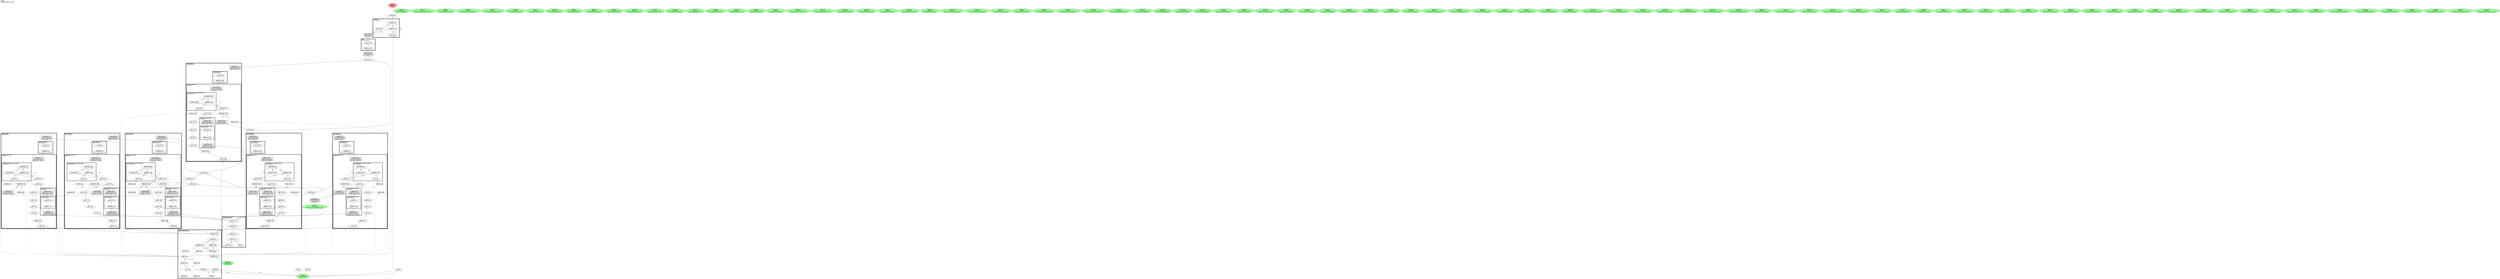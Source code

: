 // Computational graph for the feedforward sweep
digraph SchNet {
	graph [label=<<B>SchNet</B><br align='left'/>286 tensors total (137.2 MB)<br align='left'/>455809 params total (1.7 MB)<br align='left'/>> labeljust=left labelloc=t ordering=out rankdir=BT]
	node [ordering=out]
	input_1 [label=<<b>input_1</b><br/>x567 (4.5 KB)<br/>@input.data.batch> color=black fillcolor="#98FB98" fontcolor=black ordering=out shape=oval style="filled,solid"]
	input_1 -> max_1_3 [arrowsize=.7 color=black fontcolor=black labelfontsize=8 style=solid]
	input_1 -> max_2_4 [arrowsize=.7 color=black fontcolor=black labelfontsize=8 style=solid]
	input_1 -> bucketize_1_6 [label=<<FONT POINT-SIZE='10'><b>arg 1</b></FONT>> arrowsize=.7 color=black fontcolor=black labelfontsize=8 style=solid]
	input_1 -> bucketize_2_7 [label=<<FONT POINT-SIZE='10'><b>arg 1</b></FONT>> arrowsize=.7 color=black fontcolor=black labelfontsize=8 style=solid]
	input_1 -> max_3_176 [arrowsize=.7 color=black fontcolor=black labelfontsize=8 style=solid]
	input_1 -> view_15_177 [arrowsize=.7 color=black fontcolor=black labelfontsize=8 style=solid]
	input_2 [label=<<b>input_2</b><br/>2x1751 (27.5 KB)<br/>@input.data.edge_index> color=black fillcolor="#98FB98" fontcolor=black ordering=out shape=oval style="filled,solid"]
	input_3 [label=<<b>input_3</b><br/>567x3 (6.8 KB)<br/>@input.data.pos> color=black fillcolor="#98FB98" fontcolor=black ordering=out shape=oval style="filled,solid"]
	input_3 -> contiguous_1_2pass1 [arrowsize=.7 color=black fontcolor=black labelfontsize=8 style=solid]
	input_4 [label=<<b>input_4</b><br/>x64 (624 B)<br/>@input.data.store.inc_dict.edge_index> color=black fillcolor="#98FB98" fontcolor=black ordering=out shape=oval style="filled,solid"]
	input_5 [label=<<b>input_5</b><br/>x64 (624 B)<br/>@input.data.store.inc_dict.pos> color=black fillcolor="#98FB98" fontcolor=black ordering=out shape=oval style="filled,solid"]
	input_6 [label=<<b>input_6</b><br/>x64 (624 B)<br/>@input.data.store.inc_dict.atom_type> color=black fillcolor="#98FB98" fontcolor=black ordering=out shape=oval style="filled,solid"]
	input_7 [label=<<b>input_7</b><br/>x64 (624 B)<br/>@input.data.store.inc_dict.edge_type> color=black fillcolor="#98FB98" fontcolor=black ordering=out shape=oval style="filled,solid"]
	input_8 [label=<<b>input_8</b><br/>x64 (624 B)<br/>@input.data.store.inc_dict.dist> color=black fillcolor="#98FB98" fontcolor=black ordering=out shape=oval style="filled,solid"]
	input_9 [label=<<b>input_9</b><br/>x64 (624 B)<br/>@input.data.store.inc_dict.D> color=black fillcolor="#98FB98" fontcolor=black ordering=out shape=oval style="filled,solid"]
	input_10 [label=<<b>input_10</b><br/>x64 (624 B)<br/>@input.data.store.inc_dict.U> color=black fillcolor="#98FB98" fontcolor=black ordering=out shape=oval style="filled,solid"]
	input_11 [label=<<b>input_11</b><br/>x64 (624 B)<br/>@input.data.store.inc_dict.V> color=black fillcolor="#98FB98" fontcolor=black ordering=out shape=oval style="filled,solid"]
	input_12 [label=<<b>input_12</b><br/>x64 (624 B)<br/>@input.data.store.inc_dict.logp> color=black fillcolor="#98FB98" fontcolor=black ordering=out shape=oval style="filled,solid"]
	input_13 [label=<<b>input_13</b><br/>x64 (624 B)<br/>@input.data.store.inc_dict.C> color=black fillcolor="#98FB98" fontcolor=black ordering=out shape=oval style="filled,solid"]
	input_14 [label=<<b>input_14</b><br/>x64 (624 B)<br/>@input.data.store.inc_dict.zpve> color=black fillcolor="#98FB98" fontcolor=black ordering=out shape=oval style="filled,solid"]
	input_15 [label=<<b>input_15</b><br/>x64 (624 B)<br/>@input.data.store.inc_dict.u0> color=black fillcolor="#98FB98" fontcolor=black ordering=out shape=oval style="filled,solid"]
	input_16 [label=<<b>input_16</b><br/>x64 (624 B)<br/>@input.data.store.inc_dict.gap> color=black fillcolor="#98FB98" fontcolor=black ordering=out shape=oval style="filled,solid"]
	input_17 [label=<<b>input_17</b><br/>x64 (624 B)<br/>@input.data.store.inc_dict.B> color=black fillcolor="#98FB98" fontcolor=black ordering=out shape=oval style="filled,solid"]
	input_18 [label=<<b>input_18</b><br/>x64 (624 B)<br/>@input.data.store.inc_dict.homo> color=black fillcolor="#98FB98" fontcolor=black ordering=out shape=oval style="filled,solid"]
	input_19 [label=<<b>input_19</b><br/>x64 (624 B)<br/>@input.data.store.inc_dict.mu> color=black fillcolor="#98FB98" fontcolor=black ordering=out shape=oval style="filled,solid"]
	input_20 [label=<<b>input_20</b><br/>x64 (624 B)<br/>@input.data.store.inc_dict.A> color=black fillcolor="#98FB98" fontcolor=black ordering=out shape=oval style="filled,solid"]
	input_21 [label=<<b>input_21</b><br/>x64 (624 B)<br/>@input.data.store.inc_dict.r2> color=black fillcolor="#98FB98" fontcolor=black ordering=out shape=oval style="filled,solid"]
	input_22 [label=<<b>input_22</b><br/>x64 (624 B)<br/>@input.data.store.inc_dict.u298_atom> color=black fillcolor="#98FB98" fontcolor=black ordering=out shape=oval style="filled,solid"]
	input_23 [label=<<b>input_23</b><br/>x64 (624 B)<br/>@input.data.store.inc_dict.u0_atom> color=black fillcolor="#98FB98" fontcolor=black ordering=out shape=oval style="filled,solid"]
	input_24 [label=<<b>input_24</b><br/>x64 (624 B)<br/>@input.data.store.inc_dict.u298> color=black fillcolor="#98FB98" fontcolor=black ordering=out shape=oval style="filled,solid"]
	input_25 [label=<<b>input_25</b><br/>x64 (624 B)<br/>@input.data.store.inc_dict.lumo> color=black fillcolor="#98FB98" fontcolor=black ordering=out shape=oval style="filled,solid"]
	input_26 [label=<<b>input_26</b><br/>x64 (624 B)<br/>@input.data.store.inc_dict.g298> color=black fillcolor="#98FB98" fontcolor=black ordering=out shape=oval style="filled,solid"]
	input_27 [label=<<b>input_27</b><br/>x64 (624 B)<br/>@input.data.store.inc_dict.h298> color=black fillcolor="#98FB98" fontcolor=black ordering=out shape=oval style="filled,solid"]
	input_28 [label=<<b>input_28</b><br/>x64 (624 B)<br/>@input.data.store.inc_dict.cv> color=black fillcolor="#98FB98" fontcolor=black ordering=out shape=oval style="filled,solid"]
	input_29 [label=<<b>input_29</b><br/>x64 (624 B)<br/>@input.data.store.inc_dict.g298_atom> color=black fillcolor="#98FB98" fontcolor=black ordering=out shape=oval style="filled,solid"]
	input_30 [label=<<b>input_30</b><br/>x64 (624 B)<br/>@input.data.store.inc_dict.h298_atom> color=black fillcolor="#98FB98" fontcolor=black ordering=out shape=oval style="filled,solid"]
	input_31 [label=<<b>input_31</b><br/>x64 (624 B)<br/>@input.data.store.inc_dict.alpha> color=black fillcolor="#98FB98" fontcolor=black ordering=out shape=oval style="filled,solid"]
	input_32 [label=<<b>input_32</b><br/>x64 (624 B)<br/>@input.data.store.inc_dict.dest> color=black fillcolor="#98FB98" fontcolor=black ordering=out shape=oval style="filled,solid"]
	input_33 [label=<<b>input_33</b><br/>x64 (624 B)<br/>@input.data.store.inc_dict.inbound> color=black fillcolor="#98FB98" fontcolor=black ordering=out shape=oval style="filled,solid"]
	input_34 [label=<<b>input_34</b><br/>x64 (624 B)<br/>@input.data.store.inc_dict.ang_deltas> color=black fillcolor="#98FB98" fontcolor=black ordering=out shape=oval style="filled,solid"]
	input_35 [label=<<b>input_35</b><br/>x64 (624 B)<br/>@input.data.store.inc_dict.anchor_ang> color=black fillcolor="#98FB98" fontcolor=black ordering=out shape=oval style="filled,solid"]
	input_36 [label=<<b>input_36</b><br/>x567 (4.5 KB)<br/>@input.data.store.mapping.atom_type> color=black fillcolor="#98FB98" fontcolor=black ordering=out shape=oval style="filled,solid"]
	input_36 -> embedding_1_1 [arrowsize=.7 color=black fontcolor=black labelfontsize=8 style=solid]
	input_37 [label=<<b>input_37</b><br/>x1751 (13.8 KB)<br/>@input.data.store.mapping.edge_type> color=black fillcolor="#98FB98" fontcolor=black ordering=out shape=oval style="filled,solid"]
	input_38 [label=<<b>input_38</b><br/>1751x1 (7.0 KB)<br/>@input.data.store.mapping.dist> color=black fillcolor="#98FB98" fontcolor=black ordering=out shape=oval style="filled,solid"]
	input_39 [label=<<b>input_39</b><br/>1751x3 (20.6 KB)<br/>@input.data.store.mapping.D> color=black fillcolor="#98FB98" fontcolor=black ordering=out shape=oval style="filled,solid"]
	input_40 [label=<<b>input_40</b><br/>1751x3 (20.6 KB)<br/>@input.data.store.mapping.U> color=black fillcolor="#98FB98" fontcolor=black ordering=out shape=oval style="filled,solid"]
	input_41 [label=<<b>input_41</b><br/>1751x3 (20.6 KB)<br/>@input.data.store.mapping.V> color=black fillcolor="#98FB98" fontcolor=black ordering=out shape=oval style="filled,solid"]
	input_42 [label=<<b>input_42</b><br/>x64 (368 B)<br/>@input.data.store.mapping.logp> color=black fillcolor="#98FB98" fontcolor=black ordering=out shape=oval style="filled,solid"]
	input_43 [label=<<b>input_43</b><br/>x64 (368 B)<br/>@input.data.store.mapping.C> color=black fillcolor="#98FB98" fontcolor=black ordering=out shape=oval style="filled,solid"]
	input_44 [label=<<b>input_44</b><br/>x64 (368 B)<br/>@input.data.store.mapping.zpve> color=black fillcolor="#98FB98" fontcolor=black ordering=out shape=oval style="filled,solid"]
	input_45 [label=<<b>input_45</b><br/>x64 (368 B)<br/>@input.data.store.mapping.u0> color=black fillcolor="#98FB98" fontcolor=black ordering=out shape=oval style="filled,solid"]
	input_46 [label=<<b>input_46</b><br/>x64 (368 B)<br/>@input.data.store.mapping.gap> color=black fillcolor="#98FB98" fontcolor=black ordering=out shape=oval style="filled,solid"]
	input_47 [label=<<b>input_47</b><br/>x64 (368 B)<br/>@input.data.store.mapping.B> color=black fillcolor="#98FB98" fontcolor=black ordering=out shape=oval style="filled,solid"]
	input_48 [label=<<b>input_48</b><br/>x64 (368 B)<br/>@input.data.store.mapping.homo> color=black fillcolor="#98FB98" fontcolor=black ordering=out shape=oval style="filled,solid"]
	input_49 [label=<<b>input_49</b><br/>x64 (368 B)<br/>@input.data.store.mapping.mu> color=black fillcolor="#98FB98" fontcolor=black ordering=out shape=oval style="filled,solid"]
	input_50 [label=<<b>input_50</b><br/>x64 (368 B)<br/>@input.data.store.mapping.A> color=black fillcolor="#98FB98" fontcolor=black ordering=out shape=oval style="filled,solid"]
	input_51 [label=<<b>input_51</b><br/>x64 (368 B)<br/>@input.data.store.mapping.r2> color=black fillcolor="#98FB98" fontcolor=black ordering=out shape=oval style="filled,solid"]
	input_52 [label=<<b>input_52</b><br/>x64 (368 B)<br/>@input.data.store.mapping.u298_atom> color=black fillcolor="#98FB98" fontcolor=black ordering=out shape=oval style="filled,solid"]
	input_53 [label=<<b>input_53</b><br/>x64 (368 B)<br/>@input.data.store.mapping.u0_atom> color=black fillcolor="#98FB98" fontcolor=black ordering=out shape=oval style="filled,solid"]
	input_54 [label=<<b>input_54</b><br/>x64 (368 B)<br/>@input.data.store.mapping.u298> color=black fillcolor="#98FB98" fontcolor=black ordering=out shape=oval style="filled,solid"]
	input_55 [label=<<b>input_55</b><br/>x64 (368 B)<br/>@input.data.store.mapping.lumo> color=black fillcolor="#98FB98" fontcolor=black ordering=out shape=oval style="filled,solid"]
	input_56 [label=<<b>input_56</b><br/>x64 (368 B)<br/>@input.data.store.mapping.g298> color=black fillcolor="#98FB98" fontcolor=black ordering=out shape=oval style="filled,solid"]
	input_57 [label=<<b>input_57</b><br/>x64 (368 B)<br/>@input.data.store.mapping.h298> color=black fillcolor="#98FB98" fontcolor=black ordering=out shape=oval style="filled,solid"]
	input_58 [label=<<b>input_58</b><br/>x64 (368 B)<br/>@input.data.store.mapping.cv> color=black fillcolor="#98FB98" fontcolor=black ordering=out shape=oval style="filled,solid"]
	input_59 [label=<<b>input_59</b><br/>x64 (368 B)<br/>@input.data.store.mapping.g298_atom> color=black fillcolor="#98FB98" fontcolor=black ordering=out shape=oval style="filled,solid"]
	input_60 [label=<<b>input_60</b><br/>x64 (368 B)<br/>@input.data.store.mapping.h298_atom> color=black fillcolor="#98FB98" fontcolor=black ordering=out shape=oval style="filled,solid"]
	input_61 [label=<<b>input_61</b><br/>x64 (368 B)<br/>@input.data.store.mapping.alpha> color=black fillcolor="#98FB98" fontcolor=black ordering=out shape=oval style="filled,solid"]
	input_62 [label=<<b>input_62</b><br/>x1254 (9.9 KB)<br/>@input.data.store.mapping.dest> color=black fillcolor="#98FB98" fontcolor=black ordering=out shape=oval style="filled,solid"]
	input_63 [label=<<b>input_63</b><br/>1254x2 (19.7 KB)<br/>@input.data.store.mapping.inbound> color=black fillcolor="#98FB98" fontcolor=black ordering=out shape=oval style="filled,solid"]
	input_64 [label=<<b>input_64</b><br/>x1254 (5.0 KB)<br/>@input.data.store.mapping.ang_deltas> color=black fillcolor="#98FB98" fontcolor=black ordering=out shape=oval style="filled,solid"]
	input_65 [label=<<b>input_65</b><br/>x1254 (5.0 KB)<br/>@input.data.store.mapping.anchor_ang> color=black fillcolor="#98FB98" fontcolor=black ordering=out shape=oval style="filled,solid"]
	input_66 [label=<<b>input_66</b><br/>x65 (632 B)<br/>@input.data.store.mapping.ptr> color=black fillcolor="#98FB98" fontcolor=black ordering=out shape=oval style="filled,solid"]
	input_67 [label=<<b>input_67</b><br/>x65 (632 B)<br/>@input.data.store.slice_dict.edge_index> color=black fillcolor="#98FB98" fontcolor=black ordering=out shape=oval style="filled,solid"]
	input_68 [label=<<b>input_68</b><br/>x65 (632 B)<br/>@input.data.store.slice_dict.pos> color=black fillcolor="#98FB98" fontcolor=black ordering=out shape=oval style="filled,solid"]
	input_69 [label=<<b>input_69</b><br/>x65 (632 B)<br/>@input.data.store.slice_dict.atom_type> color=black fillcolor="#98FB98" fontcolor=black ordering=out shape=oval style="filled,solid"]
	input_70 [label=<<b>input_70</b><br/>x65 (632 B)<br/>@input.data.store.slice_dict.edge_type> color=black fillcolor="#98FB98" fontcolor=black ordering=out shape=oval style="filled,solid"]
	input_71 [label=<<b>input_71</b><br/>x65 (632 B)<br/>@input.data.store.slice_dict.dist> color=black fillcolor="#98FB98" fontcolor=black ordering=out shape=oval style="filled,solid"]
	input_72 [label=<<b>input_72</b><br/>x65 (632 B)<br/>@input.data.store.slice_dict.D> color=black fillcolor="#98FB98" fontcolor=black ordering=out shape=oval style="filled,solid"]
	input_73 [label=<<b>input_73</b><br/>x65 (632 B)<br/>@input.data.store.slice_dict.U> color=black fillcolor="#98FB98" fontcolor=black ordering=out shape=oval style="filled,solid"]
	input_74 [label=<<b>input_74</b><br/>x65 (632 B)<br/>@input.data.store.slice_dict.V> color=black fillcolor="#98FB98" fontcolor=black ordering=out shape=oval style="filled,solid"]
	input_75 [label=<<b>input_75</b><br/>x65 (632 B)<br/>@input.data.store.slice_dict.logp> color=black fillcolor="#98FB98" fontcolor=black ordering=out shape=oval style="filled,solid"]
	input_76 [label=<<b>input_76</b><br/>x65 (632 B)<br/>@input.data.store.slice_dict.C> color=black fillcolor="#98FB98" fontcolor=black ordering=out shape=oval style="filled,solid"]
	input_77 [label=<<b>input_77</b><br/>x65 (632 B)<br/>@input.data.store.slice_dict.zpve> color=black fillcolor="#98FB98" fontcolor=black ordering=out shape=oval style="filled,solid"]
	input_78 [label=<<b>input_78</b><br/>x65 (632 B)<br/>@input.data.store.slice_dict.u0> color=black fillcolor="#98FB98" fontcolor=black ordering=out shape=oval style="filled,solid"]
	input_79 [label=<<b>input_79</b><br/>x65 (632 B)<br/>@input.data.store.slice_dict.gap> color=black fillcolor="#98FB98" fontcolor=black ordering=out shape=oval style="filled,solid"]
	input_80 [label=<<b>input_80</b><br/>x65 (632 B)<br/>@input.data.store.slice_dict.B> color=black fillcolor="#98FB98" fontcolor=black ordering=out shape=oval style="filled,solid"]
	input_81 [label=<<b>input_81</b><br/>x65 (632 B)<br/>@input.data.store.slice_dict.homo> color=black fillcolor="#98FB98" fontcolor=black ordering=out shape=oval style="filled,solid"]
	input_82 [label=<<b>input_82</b><br/>x65 (632 B)<br/>@input.data.store.slice_dict.mu> color=black fillcolor="#98FB98" fontcolor=black ordering=out shape=oval style="filled,solid"]
	input_83 [label=<<b>input_83</b><br/>x65 (632 B)<br/>@input.data.store.slice_dict.A> color=black fillcolor="#98FB98" fontcolor=black ordering=out shape=oval style="filled,solid"]
	input_84 [label=<<b>input_84</b><br/>x65 (632 B)<br/>@input.data.store.slice_dict.r2> color=black fillcolor="#98FB98" fontcolor=black ordering=out shape=oval style="filled,solid"]
	input_85 [label=<<b>input_85</b><br/>x65 (632 B)<br/>@input.data.store.slice_dict.u298_atom> color=black fillcolor="#98FB98" fontcolor=black ordering=out shape=oval style="filled,solid"]
	input_86 [label=<<b>input_86</b><br/>x65 (632 B)<br/>@input.data.store.slice_dict.u0_atom> color=black fillcolor="#98FB98" fontcolor=black ordering=out shape=oval style="filled,solid"]
	input_87 [label=<<b>input_87</b><br/>x65 (632 B)<br/>@input.data.store.slice_dict.u298> color=black fillcolor="#98FB98" fontcolor=black ordering=out shape=oval style="filled,solid"]
	input_88 [label=<<b>input_88</b><br/>x65 (632 B)<br/>@input.data.store.slice_dict.lumo> color=black fillcolor="#98FB98" fontcolor=black ordering=out shape=oval style="filled,solid"]
	input_89 [label=<<b>input_89</b><br/>x65 (632 B)<br/>@input.data.store.slice_dict.g298> color=black fillcolor="#98FB98" fontcolor=black ordering=out shape=oval style="filled,solid"]
	input_90 [label=<<b>input_90</b><br/>x65 (632 B)<br/>@input.data.store.slice_dict.h298> color=black fillcolor="#98FB98" fontcolor=black ordering=out shape=oval style="filled,solid"]
	input_91 [label=<<b>input_91</b><br/>x65 (632 B)<br/>@input.data.store.slice_dict.cv> color=black fillcolor="#98FB98" fontcolor=black ordering=out shape=oval style="filled,solid"]
	input_92 [label=<<b>input_92</b><br/>x65 (632 B)<br/>@input.data.store.slice_dict.g298_atom> color=black fillcolor="#98FB98" fontcolor=black ordering=out shape=oval style="filled,solid"]
	input_93 [label=<<b>input_93</b><br/>x65 (632 B)<br/>@input.data.store.slice_dict.h298_atom> color=black fillcolor="#98FB98" fontcolor=black ordering=out shape=oval style="filled,solid"]
	input_94 [label=<<b>input_94</b><br/>x65 (632 B)<br/>@input.data.store.slice_dict.alpha> color=black fillcolor="#98FB98" fontcolor=black ordering=out shape=oval style="filled,solid"]
	input_95 [label=<<b>input_95</b><br/>x65 (632 B)<br/>@input.data.store.slice_dict.dest> color=black fillcolor="#98FB98" fontcolor=black ordering=out shape=oval style="filled,solid"]
	input_96 [label=<<b>input_96</b><br/>x65 (632 B)<br/>@input.data.store.slice_dict.inbound> color=black fillcolor="#98FB98" fontcolor=black ordering=out shape=oval style="filled,solid"]
	input_97 [label=<<b>input_97</b><br/>x65 (632 B)<br/>@input.data.store.slice_dict.ang_deltas> color=black fillcolor="#98FB98" fontcolor=black ordering=out shape=oval style="filled,solid"]
	input_98 [label=<<b>input_98</b><br/>x65 (632 B)<br/>@input.data.store.slice_dict.anchor_ang> color=black fillcolor="#98FB98" fontcolor=black ordering=out shape=oval style="filled,solid"]
	embedding_1_1 [label=<<b>embedding_1_1</b><br/>567x128 (283.6 KB)<br/>params: 100x128<br/>@embedding> color=black fillcolor="#E6E6E6" fontcolor=black ordering=out shape=box style="filled,solid"]
	embedding_1_1 -> linear_3_37 [arrowsize=.7 color=black fontcolor=black labelfontsize=8 style=solid]
	embedding_1_1 -> add_2_50pass1 [arrowsize=.7 color=black fontcolor=black labelfontsize=8 style=solid]
	contiguous_1_2pass1 [label=<<b>contiguous_1_2:1</b><br/>567x3 (6.8 KB)> color=black fillcolor=white fontcolor=black ordering=out shape=oval style="filled,solid"]
	contiguous_1_2pass2 [label=<<b>contiguous_1_2:2</b><br/>567x3 (6.8 KB)> color=black fillcolor=white fontcolor=black ordering=out shape=oval style="filled,solid"]
	max_1_3 [label=<<b>max_1_3</b><br/>x1 (104 B)> color=black fillcolor=white fontcolor=black ordering=out shape=oval style="filled,solid"]
	max_2_4 [label=<<b>max_2_4</b><br/>x1 (104 B)> color=black fillcolor=white fontcolor=black ordering=out shape=oval style="filled,solid"]
	arange_1_5 [label=<<b>arange_1_5</b><br/>x65 (632 B)> color=black fillcolor=white fontcolor=black ordering=out shape=oval style="filled,dashed"]
	bucketize_1_6 [label=<<b>bucketize_1_6</b><br/>x65 (632 B)> color=black fillcolor=white fontcolor=black ordering=out shape=oval style="filled,solid"]
	bucketize_2_7 [label=<<b>bucketize_2_7</b><br/>x65 (632 B)> color=black fillcolor=white fontcolor=black ordering=out shape=oval style="filled,solid"]
	getitem_1_8 [label=<<b>getitem_1_8</b><br/>x5035 (39.4 KB)> color=black fillcolor=white fontcolor=black ordering=out shape=oval style="filled,dashed"]
	getitem_2_9 [label=<<b>getitem_2_9</b><br/>x5035 (39.4 KB)> color=black fillcolor=white fontcolor=black ordering=out shape=oval style="filled,dashed"]
	ne_1_10 [label=<<b>ne_1_10</b><br/>x5035 (5.0 KB)> color=black fillcolor=white fontcolor=black ordering=out shape=oval style="filled,dashed"]
	getitem_3_11 [label=<<b>getitem_3_11</b><br/>x4468 (35.0 KB)> color=black fillcolor=white fontcolor=black ordering=out shape=oval style="filled,dashed"]
	getitem_4_12 [label=<<b>getitem_4_12</b><br/>x4468 (35.0 KB)> color=black fillcolor=white fontcolor=black ordering=out shape=oval style="filled,dashed"]
	stack_1_13 [label=<<b>stack_1_13</b><br/>2x4468 (69.9 KB)> color=black fillcolor=white fontcolor=black ordering=out shape=oval style="filled,dashed"]
	stack_1_13 -> getitem_7_38 [arrowsize=.7 color=black fontcolor=black labelfontsize=8 style=dashed]
	stack_1_13 -> getitem_8_39 [arrowsize=.7 color=black fontcolor=black labelfontsize=8 style=dashed]
	stack_1_13 -> getitem_9_63 [arrowsize=.7 color=black fontcolor=black labelfontsize=8 style=dashed]
	stack_1_13 -> getitem_10_64 [arrowsize=.7 color=black fontcolor=black labelfontsize=8 style=dashed]
	stack_1_13 -> getitem_11_87 [arrowsize=.7 color=black fontcolor=black labelfontsize=8 style=dashed]
	stack_1_13 -> getitem_12_88 [arrowsize=.7 color=black fontcolor=black labelfontsize=8 style=dashed]
	stack_1_13 -> getitem_13_111 [arrowsize=.7 color=black fontcolor=black labelfontsize=8 style=dashed]
	stack_1_13 -> getitem_14_112 [arrowsize=.7 color=black fontcolor=black labelfontsize=8 style=dashed]
	stack_1_13 -> getitem_15_135 [arrowsize=.7 color=black fontcolor=black labelfontsize=8 style=dashed]
	stack_1_13 -> getitem_16_136 [arrowsize=.7 color=black fontcolor=black labelfontsize=8 style=dashed]
	stack_1_13 -> getitem_17_160 [arrowsize=.7 color=black fontcolor=black labelfontsize=8 style=dashed]
	stack_1_13 -> getitem_18_161 [arrowsize=.7 color=black fontcolor=black labelfontsize=8 style=dashed]
	unbind_1_14 [label=<<b>unbind_1_14</b><br/>x4468 (35.0 KB)> color=black fillcolor=white fontcolor=black ordering=out shape=oval style="filled,dashed"]
	unbind_2_15 [label=<<b>unbind_2_15</b><br/>x4468 (35.0 KB)> color=black fillcolor=white fontcolor=black ordering=out shape=oval style="filled,dashed"]
	getitem_5_16 [label=<<b>getitem_5_16</b><br/>4468x3 (52.5 KB)> color=black fillcolor=white fontcolor=black ordering=out shape=oval style="filled,solid"]
	getitem_6_17 [label=<<b>getitem_6_17</b><br/>4468x3 (52.5 KB)> color=black fillcolor=white fontcolor=black ordering=out shape=oval style="filled,solid"]
	sub_1_18 [label=<<b>sub_1_18</b><br/>4468x3 (52.5 KB)> color=black fillcolor=white fontcolor=black ordering=out shape=oval style="filled,solid"]
	vectornorm_1_19 [label=<<b>vectornorm_1_19</b><br/>x4468 (17.6 KB)> color=black fillcolor=white fontcolor=black ordering=out shape=oval style="filled,solid"]
	vectornorm_1_19 -> view_1_20 [arrowsize=.7 color=black fontcolor=black labelfontsize=8 style=solid]
	vectornorm_1_19 -> mul_1_26 [arrowsize=.7 color=black fontcolor=black labelfontsize=8 style=solid]
	vectornorm_1_19 -> mul_4_51 [arrowsize=.7 color=black fontcolor=black labelfontsize=8 style=solid]
	vectornorm_1_19 -> mul_7_75 [arrowsize=.7 color=black fontcolor=black labelfontsize=8 style=solid]
	vectornorm_1_19 -> mul_10_99 [arrowsize=.7 color=black fontcolor=black labelfontsize=8 style=solid]
	vectornorm_1_19 -> mul_13_123 [arrowsize=.7 color=black fontcolor=black labelfontsize=8 style=solid]
	vectornorm_1_19 -> mul_16_148 [arrowsize=.7 color=black fontcolor=black labelfontsize=8 style=solid]
	view_1_20 [label=<<b>view_1_20</b><br/>4468x1 (17.6 KB)> color=black fillcolor=white fontcolor=black ordering=out shape=oval style="filled,solid"]
	view_2_21 [label=<<b>view_2_21</b><br/>1x50 (328 B)> color=black fillcolor=white fontcolor=black ordering=out shape=oval style="filled,dashed"]
	sub_2_22 [label=<<b>sub_2_22</b><br/>4468x50 (872.8 KB)> color=black fillcolor=white fontcolor=black ordering=out shape=oval style="filled,solid"]
	pow_1_23 [label=<<b>pow_1_23</b><br/>4468x50 (872.8 KB)> color=black fillcolor=white fontcolor=black ordering=out shape=oval style="filled,solid"]
	rmul_1_24 [label=<<b>rmul_1_24</b><br/>4468x50 (872.8 KB)> color=black fillcolor=white fontcolor=black ordering=out shape=oval style="filled,solid"]
	exp_1_25 [label=<<b>exp_1_25</b><br/>4468x50 (872.8 KB)> color=black fillcolor=white fontcolor=black ordering=out shape=oval style="filled,solid"]
	exp_1_25 -> linear_1_31 [arrowsize=.7 color=black fontcolor=black labelfontsize=8 style=solid]
	exp_1_25 -> linear_6_56 [arrowsize=.7 color=black fontcolor=black labelfontsize=8 style=solid]
	exp_1_25 -> linear_11_80 [arrowsize=.7 color=black fontcolor=black labelfontsize=8 style=solid]
	exp_1_25 -> linear_16_104 [arrowsize=.7 color=black fontcolor=black labelfontsize=8 style=solid]
	exp_1_25 -> linear_21_128 [arrowsize=.7 color=black fontcolor=black labelfontsize=8 style=solid]
	exp_1_25 -> linear_26_153 [arrowsize=.7 color=black fontcolor=black labelfontsize=8 style=solid]
	mul_1_26 [label=<<b>mul_1_26</b><br/>x4468 (17.6 KB)> color=black fillcolor=white fontcolor=black ordering=out shape=oval style="filled,solid"]
	truediv_1_27 [label=<<b>truediv_1_27</b><br/>x4468 (17.6 KB)> color=black fillcolor=white fontcolor=black ordering=out shape=oval style="filled,solid"]
	cos_1_28 [label=<<b>cos_1_28</b><br/>x4468 (17.6 KB)> color=black fillcolor=white fontcolor=black ordering=out shape=oval style="filled,solid"]
	add_1_29 [label=<<b>add_1_29</b><br/>x4468 (17.6 KB)> color=black fillcolor=white fontcolor=black ordering=out shape=oval style="filled,solid"]
	rmul_2_30 [label=<<b>rmul_2_30</b><br/>x4468 (17.6 KB)> color=black fillcolor=white fontcolor=black ordering=out shape=oval style="filled,solid"]
	linear_1_31 [label=<<b>linear_1_31</b><br/>4468x128 (2.2 MB)<br/>params: 128x50, x128<br/>@interactions.0.conv.nn.0> color=black fillcolor="#E6E6E6" fontcolor=black ordering=out shape=box style="filled,solid"]
	softplus_1_32 [label=<<b>softplus_1_32</b><br/>4468x128 (2.2 MB)> color=black fillcolor=white fontcolor=black ordering=out shape=oval style="filled,solid"]
	sub_3_33 [label=<<b>sub_3_33</b><br/>4468x128 (2.2 MB)> color=black fillcolor=white fontcolor=black ordering=out shape=oval style="filled,solid"]
	linear_2_34 [label=<<b>linear_2_34</b><br/>4468x128 (2.2 MB)<br/>params: 128x128, x128<br/>@interactions.0.conv.nn.2> color=black fillcolor="#E6E6E6" fontcolor=black ordering=out shape=box style="filled,solid"]
	view_3_35 [label=<<b>view_3_35</b><br/>4468x1 (17.6 KB)> color=black fillcolor=white fontcolor=black ordering=out shape=oval style="filled,solid"]
	mul_2_36 [label=<<b>mul_2_36</b><br/>4468x128 (2.2 MB)> color=black fillcolor=white fontcolor=black ordering=out shape=oval style="filled,solid"]
	linear_3_37 [label=<<b>linear_3_37</b><br/>567x128 (283.6 KB)<br/>params: 128x128<br/>@interactions.0.conv.lin1> color=black fillcolor="#E6E6E6" fontcolor=black ordering=out shape=box style="filled,solid"]
	getitem_7_38 [label=<<b>getitem_7_38</b><br/>x4468 (35.0 KB)> color=black fillcolor=white fontcolor=black ordering=out shape=oval style="filled,dashed"]
	getitem_8_39 [label=<<b>getitem_8_39</b><br/>x4468 (35.0 KB)> color=black fillcolor=white fontcolor=black ordering=out shape=oval style="filled,dashed"]
	indexselect_1_40 [label=<<b>indexselect_1_40</b><br/>4468x128 (2.2 MB)> color=black fillcolor=white fontcolor=black ordering=out shape=oval style="filled,solid"]
	mul_3_41 [label=<<b>mul_3_41</b><br/>4468x128 (2.2 MB)> color=black fillcolor=white fontcolor=black ordering=out shape=oval style="filled,solid"]
	view_4_42 [label=<<b>view_4_42</b><br/>4468x1 (35.0 KB)> color=black fillcolor=white fontcolor=black ordering=out shape=oval style="filled,dashed"]
	expandas_1_43 [label=<<b>expandas_1_43</b><br/>4468x128 (4.4 MB)> color=black fillcolor=white fontcolor=black ordering=out shape=oval style="filled,solid"]
	newzeros_1_44 [label=<<b>newzeros_1_44</b><br/>567x128 (283.6 KB)> color=black fillcolor=white fontcolor=black ordering=out shape=oval style="filled,solid"]
	scatteradd_1_45 [label=<<b>scatteradd_1_45</b><br/>567x128 (283.6 KB)> color=black fillcolor=white fontcolor=black ordering=out shape=oval style="filled,solid"]
	linear_4_46 [label=<<b>linear_4_46</b><br/>567x128 (283.6 KB)<br/>params: 128x128, x128<br/>@interactions.0.conv.lin2> color=black fillcolor="#E6E6E6" fontcolor=black ordering=out shape=box style="filled,solid"]
	softplus_2_47 [label=<<b>softplus_2_47</b><br/>567x128 (283.6 KB)> color=black fillcolor=white fontcolor=black ordering=out shape=oval style="filled,solid"]
	sub_4_48 [label=<<b>sub_4_48</b><br/>567x128 (283.6 KB)> color=black fillcolor=white fontcolor=black ordering=out shape=oval style="filled,solid"]
	linear_5_49 [label=<<b>linear_5_49</b><br/>567x128 (283.6 KB)<br/>params: 128x128, x128<br/>@interactions.0.lin> color=black fillcolor="#E6E6E6" fontcolor=black ordering=out shape=box style="filled,solid"]
	linear_5_49 -> add_2_50pass1 [arrowsize=.7 color=black fontcolor=black labelfontsize=8 style=solid]
	add_2_50pass1 [label=<<b>add_2_50:1</b><br/>567x128 (283.6 KB)> color=black fillcolor=white fontcolor=black ordering=out shape=oval style="filled,solid"]
	add_2_50pass1 -> linear_8_62 [arrowsize=.7 color=black fontcolor=black labelfontsize=8 style=solid]
	add_2_50pass1 -> add_2_50pass2 [arrowsize=.7 color=black fontcolor=black labelfontsize=8 style=solid]
	mul_4_51 [label=<<b>mul_4_51</b><br/>x4468 (17.6 KB)> color=black fillcolor=white fontcolor=black ordering=out shape=oval style="filled,solid"]
	truediv_2_52 [label=<<b>truediv_2_52</b><br/>x4468 (17.6 KB)> color=black fillcolor=white fontcolor=black ordering=out shape=oval style="filled,solid"]
	cos_2_53 [label=<<b>cos_2_53</b><br/>x4468 (17.6 KB)> color=black fillcolor=white fontcolor=black ordering=out shape=oval style="filled,solid"]
	add_3_54 [label=<<b>add_3_54</b><br/>x4468 (17.6 KB)> color=black fillcolor=white fontcolor=black ordering=out shape=oval style="filled,solid"]
	rmul_3_55 [label=<<b>rmul_3_55</b><br/>x4468 (17.6 KB)> color=black fillcolor=white fontcolor=black ordering=out shape=oval style="filled,solid"]
	linear_6_56 [label=<<b>linear_6_56</b><br/>4468x128 (2.2 MB)<br/>params: 128x50, x128<br/>@interactions.1.conv.nn.0> color=black fillcolor="#E6E6E6" fontcolor=black ordering=out shape=box style="filled,solid"]
	softplus_3_57 [label=<<b>softplus_3_57</b><br/>4468x128 (2.2 MB)> color=black fillcolor=white fontcolor=black ordering=out shape=oval style="filled,solid"]
	sub_5_58 [label=<<b>sub_5_58</b><br/>4468x128 (2.2 MB)> color=black fillcolor=white fontcolor=black ordering=out shape=oval style="filled,solid"]
	linear_7_59 [label=<<b>linear_7_59</b><br/>4468x128 (2.2 MB)<br/>params: 128x128, x128<br/>@interactions.1.conv.nn.2> color=black fillcolor="#E6E6E6" fontcolor=black ordering=out shape=box style="filled,solid"]
	view_5_60 [label=<<b>view_5_60</b><br/>4468x1 (17.6 KB)> color=black fillcolor=white fontcolor=black ordering=out shape=oval style="filled,solid"]
	mul_5_61 [label=<<b>mul_5_61</b><br/>4468x128 (2.2 MB)> color=black fillcolor=white fontcolor=black ordering=out shape=oval style="filled,solid"]
	linear_8_62 [label=<<b>linear_8_62</b><br/>567x128 (283.6 KB)<br/>params: 128x128<br/>@interactions.1.conv.lin1> color=black fillcolor="#E6E6E6" fontcolor=black ordering=out shape=box style="filled,solid"]
	getitem_9_63 [label=<<b>getitem_9_63</b><br/>x4468 (35.0 KB)> color=black fillcolor=white fontcolor=black ordering=out shape=oval style="filled,dashed"]
	getitem_10_64 [label=<<b>getitem_10_64</b><br/>x4468 (35.0 KB)> color=black fillcolor=white fontcolor=black ordering=out shape=oval style="filled,dashed"]
	indexselect_2_65 [label=<<b>indexselect_2_65</b><br/>4468x128 (2.2 MB)> color=black fillcolor=white fontcolor=black ordering=out shape=oval style="filled,solid"]
	mul_6_66 [label=<<b>mul_6_66</b><br/>4468x128 (2.2 MB)> color=black fillcolor=white fontcolor=black ordering=out shape=oval style="filled,solid"]
	view_6_67 [label=<<b>view_6_67</b><br/>4468x1 (35.0 KB)> color=black fillcolor=white fontcolor=black ordering=out shape=oval style="filled,dashed"]
	expandas_2_68 [label=<<b>expandas_2_68</b><br/>4468x128 (4.4 MB)> color=black fillcolor=white fontcolor=black ordering=out shape=oval style="filled,solid"]
	newzeros_2_69 [label=<<b>newzeros_2_69</b><br/>567x128 (283.6 KB)> color=black fillcolor=white fontcolor=black ordering=out shape=oval style="filled,solid"]
	scatteradd_2_70 [label=<<b>scatteradd_2_70</b><br/>567x128 (283.6 KB)> color=black fillcolor=white fontcolor=black ordering=out shape=oval style="filled,solid"]
	linear_9_71 [label=<<b>linear_9_71</b><br/>567x128 (283.6 KB)<br/>params: 128x128, x128<br/>@interactions.1.conv.lin2> color=black fillcolor="#E6E6E6" fontcolor=black ordering=out shape=box style="filled,solid"]
	softplus_4_72 [label=<<b>softplus_4_72</b><br/>567x128 (283.6 KB)> color=black fillcolor=white fontcolor=black ordering=out shape=oval style="filled,solid"]
	sub_6_73 [label=<<b>sub_6_73</b><br/>567x128 (283.6 KB)> color=black fillcolor=white fontcolor=black ordering=out shape=oval style="filled,solid"]
	linear_10_74 [label=<<b>linear_10_74</b><br/>567x128 (283.6 KB)<br/>params: 128x128, x128<br/>@interactions.1.lin> color=black fillcolor="#E6E6E6" fontcolor=black ordering=out shape=box style="filled,solid"]
	linear_10_74 -> add_2_50pass2 [arrowsize=.7 color=black fontcolor=black labelfontsize=8 style=solid]
	add_2_50pass2 [label=<<b>add_2_50:2</b><br/>567x128 (283.6 KB)> color=black fillcolor=white fontcolor=black ordering=out shape=oval style="filled,solid"]
	add_2_50pass2 -> linear_13_86 [arrowsize=.7 color=black fontcolor=black labelfontsize=8 style=solid]
	add_2_50pass2 -> add_2_50pass3 [arrowsize=.7 color=black fontcolor=black labelfontsize=8 style=solid]
	mul_7_75 [label=<<b>mul_7_75</b><br/>x4468 (17.6 KB)> color=black fillcolor=white fontcolor=black ordering=out shape=oval style="filled,solid"]
	truediv_3_76 [label=<<b>truediv_3_76</b><br/>x4468 (17.6 KB)> color=black fillcolor=white fontcolor=black ordering=out shape=oval style="filled,solid"]
	cos_3_77 [label=<<b>cos_3_77</b><br/>x4468 (17.6 KB)> color=black fillcolor=white fontcolor=black ordering=out shape=oval style="filled,solid"]
	add_4_78 [label=<<b>add_4_78</b><br/>x4468 (17.6 KB)> color=black fillcolor=white fontcolor=black ordering=out shape=oval style="filled,solid"]
	rmul_4_79 [label=<<b>rmul_4_79</b><br/>x4468 (17.6 KB)> color=black fillcolor=white fontcolor=black ordering=out shape=oval style="filled,solid"]
	linear_11_80 [label=<<b>linear_11_80</b><br/>4468x128 (2.2 MB)<br/>params: 128x50, x128<br/>@interactions.2.conv.nn.0> color=black fillcolor="#E6E6E6" fontcolor=black ordering=out shape=box style="filled,solid"]
	softplus_5_81 [label=<<b>softplus_5_81</b><br/>4468x128 (2.2 MB)> color=black fillcolor=white fontcolor=black ordering=out shape=oval style="filled,solid"]
	sub_7_82 [label=<<b>sub_7_82</b><br/>4468x128 (2.2 MB)> color=black fillcolor=white fontcolor=black ordering=out shape=oval style="filled,solid"]
	linear_12_83 [label=<<b>linear_12_83</b><br/>4468x128 (2.2 MB)<br/>params: 128x128, x128<br/>@interactions.2.conv.nn.2> color=black fillcolor="#E6E6E6" fontcolor=black ordering=out shape=box style="filled,solid"]
	view_7_84 [label=<<b>view_7_84</b><br/>4468x1 (17.6 KB)> color=black fillcolor=white fontcolor=black ordering=out shape=oval style="filled,solid"]
	mul_8_85 [label=<<b>mul_8_85</b><br/>4468x128 (2.2 MB)> color=black fillcolor=white fontcolor=black ordering=out shape=oval style="filled,solid"]
	linear_13_86 [label=<<b>linear_13_86</b><br/>567x128 (283.6 KB)<br/>params: 128x128<br/>@interactions.2.conv.lin1> color=black fillcolor="#E6E6E6" fontcolor=black ordering=out shape=box style="filled,solid"]
	getitem_11_87 [label=<<b>getitem_11_87</b><br/>x4468 (35.0 KB)> color=black fillcolor=white fontcolor=black ordering=out shape=oval style="filled,dashed"]
	getitem_12_88 [label=<<b>getitem_12_88</b><br/>x4468 (35.0 KB)> color=black fillcolor=white fontcolor=black ordering=out shape=oval style="filled,dashed"]
	indexselect_3_89 [label=<<b>indexselect_3_89</b><br/>4468x128 (2.2 MB)> color=black fillcolor=white fontcolor=black ordering=out shape=oval style="filled,solid"]
	mul_9_90 [label=<<b>mul_9_90</b><br/>4468x128 (2.2 MB)> color=black fillcolor=white fontcolor=black ordering=out shape=oval style="filled,solid"]
	view_8_91 [label=<<b>view_8_91</b><br/>4468x1 (35.0 KB)> color=black fillcolor=white fontcolor=black ordering=out shape=oval style="filled,dashed"]
	expandas_3_92 [label=<<b>expandas_3_92</b><br/>4468x128 (4.4 MB)> color=black fillcolor=white fontcolor=black ordering=out shape=oval style="filled,solid"]
	newzeros_3_93 [label=<<b>newzeros_3_93</b><br/>567x128 (283.6 KB)> color=black fillcolor=white fontcolor=black ordering=out shape=oval style="filled,solid"]
	scatteradd_3_94 [label=<<b>scatteradd_3_94</b><br/>567x128 (283.6 KB)> color=black fillcolor=white fontcolor=black ordering=out shape=oval style="filled,solid"]
	linear_14_95 [label=<<b>linear_14_95</b><br/>567x128 (283.6 KB)<br/>params: 128x128, x128<br/>@interactions.2.conv.lin2> color=black fillcolor="#E6E6E6" fontcolor=black ordering=out shape=box style="filled,solid"]
	softplus_6_96 [label=<<b>softplus_6_96</b><br/>567x128 (283.6 KB)> color=black fillcolor=white fontcolor=black ordering=out shape=oval style="filled,solid"]
	sub_8_97 [label=<<b>sub_8_97</b><br/>567x128 (283.6 KB)> color=black fillcolor=white fontcolor=black ordering=out shape=oval style="filled,solid"]
	linear_15_98 [label=<<b>linear_15_98</b><br/>567x128 (283.6 KB)<br/>params: 128x128, x128<br/>@interactions.2.lin> color=black fillcolor="#E6E6E6" fontcolor=black ordering=out shape=box style="filled,solid"]
	linear_15_98 -> add_2_50pass3 [arrowsize=.7 color=black fontcolor=black labelfontsize=8 style=solid]
	add_2_50pass3 [label=<<b>add_2_50:3</b><br/>567x128 (283.6 KB)> color=black fillcolor=white fontcolor=black ordering=out shape=oval style="filled,solid"]
	add_2_50pass3 -> linear_18_110 [arrowsize=.7 color=black fontcolor=black labelfontsize=8 style=solid]
	add_2_50pass3 -> add_2_50pass4 [arrowsize=.7 color=black fontcolor=black labelfontsize=8 style=solid]
	mul_10_99 [label=<<b>mul_10_99</b><br/>x4468 (17.6 KB)> color=black fillcolor=white fontcolor=black ordering=out shape=oval style="filled,solid"]
	truediv_4_100 [label=<<b>truediv_4_100</b><br/>x4468 (17.6 KB)> color=black fillcolor=white fontcolor=black ordering=out shape=oval style="filled,solid"]
	cos_4_101 [label=<<b>cos_4_101</b><br/>x4468 (17.6 KB)> color=black fillcolor=white fontcolor=black ordering=out shape=oval style="filled,solid"]
	add_5_102 [label=<<b>add_5_102</b><br/>x4468 (17.6 KB)> color=black fillcolor=white fontcolor=black ordering=out shape=oval style="filled,solid"]
	rmul_5_103 [label=<<b>rmul_5_103</b><br/>x4468 (17.6 KB)> color=black fillcolor=white fontcolor=black ordering=out shape=oval style="filled,solid"]
	linear_16_104 [label=<<b>linear_16_104</b><br/>4468x128 (2.2 MB)<br/>params: 128x50, x128<br/>@interactions.3.conv.nn.0> color=black fillcolor="#E6E6E6" fontcolor=black ordering=out shape=box style="filled,solid"]
	softplus_7_105 [label=<<b>softplus_7_105</b><br/>4468x128 (2.2 MB)> color=black fillcolor=white fontcolor=black ordering=out shape=oval style="filled,solid"]
	sub_9_106 [label=<<b>sub_9_106</b><br/>4468x128 (2.2 MB)> color=black fillcolor=white fontcolor=black ordering=out shape=oval style="filled,solid"]
	linear_17_107 [label=<<b>linear_17_107</b><br/>4468x128 (2.2 MB)<br/>params: 128x128, x128<br/>@interactions.3.conv.nn.2> color=black fillcolor="#E6E6E6" fontcolor=black ordering=out shape=box style="filled,solid"]
	view_9_108 [label=<<b>view_9_108</b><br/>4468x1 (17.6 KB)> color=black fillcolor=white fontcolor=black ordering=out shape=oval style="filled,solid"]
	mul_11_109 [label=<<b>mul_11_109</b><br/>4468x128 (2.2 MB)> color=black fillcolor=white fontcolor=black ordering=out shape=oval style="filled,solid"]
	linear_18_110 [label=<<b>linear_18_110</b><br/>567x128 (283.6 KB)<br/>params: 128x128<br/>@interactions.3.conv.lin1> color=black fillcolor="#E6E6E6" fontcolor=black ordering=out shape=box style="filled,solid"]
	getitem_13_111 [label=<<b>getitem_13_111</b><br/>x4468 (35.0 KB)> color=black fillcolor=white fontcolor=black ordering=out shape=oval style="filled,dashed"]
	getitem_14_112 [label=<<b>getitem_14_112</b><br/>x4468 (35.0 KB)> color=black fillcolor=white fontcolor=black ordering=out shape=oval style="filled,dashed"]
	indexselect_4_113 [label=<<b>indexselect_4_113</b><br/>4468x128 (2.2 MB)> color=black fillcolor=white fontcolor=black ordering=out shape=oval style="filled,solid"]
	mul_12_114 [label=<<b>mul_12_114</b><br/>4468x128 (2.2 MB)> color=black fillcolor=white fontcolor=black ordering=out shape=oval style="filled,solid"]
	view_10_115 [label=<<b>view_10_115</b><br/>4468x1 (35.0 KB)> color=black fillcolor=white fontcolor=black ordering=out shape=oval style="filled,dashed"]
	expandas_4_116 [label=<<b>expandas_4_116</b><br/>4468x128 (4.4 MB)> color=black fillcolor=white fontcolor=black ordering=out shape=oval style="filled,solid"]
	newzeros_4_117 [label=<<b>newzeros_4_117</b><br/>567x128 (283.6 KB)> color=black fillcolor=white fontcolor=black ordering=out shape=oval style="filled,solid"]
	scatteradd_4_118 [label=<<b>scatteradd_4_118</b><br/>567x128 (283.6 KB)> color=black fillcolor=white fontcolor=black ordering=out shape=oval style="filled,solid"]
	linear_19_119 [label=<<b>linear_19_119</b><br/>567x128 (283.6 KB)<br/>params: 128x128, x128<br/>@interactions.3.conv.lin2> color=black fillcolor="#E6E6E6" fontcolor=black ordering=out shape=box style="filled,solid"]
	softplus_8_120 [label=<<b>softplus_8_120</b><br/>567x128 (283.6 KB)> color=black fillcolor=white fontcolor=black ordering=out shape=oval style="filled,solid"]
	sub_10_121 [label=<<b>sub_10_121</b><br/>567x128 (283.6 KB)> color=black fillcolor=white fontcolor=black ordering=out shape=oval style="filled,solid"]
	linear_20_122 [label=<<b>linear_20_122</b><br/>567x128 (283.6 KB)<br/>params: 128x128, x128<br/>@interactions.3.lin> color=black fillcolor="#E6E6E6" fontcolor=black ordering=out shape=box style="filled,solid"]
	linear_20_122 -> add_2_50pass4 [arrowsize=.7 color=black fontcolor=black labelfontsize=8 style=solid]
	add_2_50pass4 [label=<<b>add_2_50:4</b><br/>567x128 (283.6 KB)> color=black fillcolor=white fontcolor=black ordering=out shape=oval style="filled,solid"]
	add_2_50pass4 -> linear_23_134 [arrowsize=.7 color=black fontcolor=black labelfontsize=8 style=solid]
	add_2_50pass4 -> add_7_147pass1 [arrowsize=.7 color=black fontcolor=black labelfontsize=8 style=solid]
	mul_13_123 [label=<<b>mul_13_123</b><br/>x4468 (17.6 KB)> color=black fillcolor=white fontcolor=black ordering=out shape=oval style="filled,solid"]
	truediv_5_124 [label=<<b>truediv_5_124</b><br/>x4468 (17.6 KB)> color=black fillcolor=white fontcolor=black ordering=out shape=oval style="filled,solid"]
	cos_5_125 [label=<<b>cos_5_125</b><br/>x4468 (17.6 KB)> color=black fillcolor=white fontcolor=black ordering=out shape=oval style="filled,solid"]
	add_6_126 [label=<<b>add_6_126</b><br/>x4468 (17.6 KB)> color=black fillcolor=white fontcolor=black ordering=out shape=oval style="filled,solid"]
	rmul_6_127 [label=<<b>rmul_6_127</b><br/>x4468 (17.6 KB)> color=black fillcolor=white fontcolor=black ordering=out shape=oval style="filled,solid"]
	linear_21_128 [label=<<b>linear_21_128</b><br/>4468x128 (2.2 MB)<br/>params: 128x50, x128<br/>@interactions.4.conv.nn.0> color=black fillcolor="#E6E6E6" fontcolor=black ordering=out shape=box style="filled,solid"]
	softplus_9_129 [label=<<b>softplus_9_129</b><br/>4468x128 (2.2 MB)> color=black fillcolor=white fontcolor=black ordering=out shape=oval style="filled,solid"]
	sub_11_130 [label=<<b>sub_11_130</b><br/>4468x128 (2.2 MB)> color=black fillcolor=white fontcolor=black ordering=out shape=oval style="filled,solid"]
	linear_22_131 [label=<<b>linear_22_131</b><br/>4468x128 (2.2 MB)<br/>params: 128x128, x128<br/>@interactions.4.conv.nn.2> color=black fillcolor="#E6E6E6" fontcolor=black ordering=out shape=box style="filled,solid"]
	view_11_132 [label=<<b>view_11_132</b><br/>4468x1 (17.6 KB)> color=black fillcolor=white fontcolor=black ordering=out shape=oval style="filled,solid"]
	mul_14_133 [label=<<b>mul_14_133</b><br/>4468x128 (2.2 MB)> color=black fillcolor=white fontcolor=black ordering=out shape=oval style="filled,solid"]
	linear_23_134 [label=<<b>linear_23_134</b><br/>567x128 (283.6 KB)<br/>params: 128x128<br/>@interactions.4.conv.lin1> color=black fillcolor="#E6E6E6" fontcolor=black ordering=out shape=box style="filled,solid"]
	getitem_15_135 [label=<<b>getitem_15_135</b><br/>x4468 (35.0 KB)> color=black fillcolor=white fontcolor=black ordering=out shape=oval style="filled,dashed"]
	getitem_16_136 [label=<<b>getitem_16_136</b><br/>x4468 (35.0 KB)> color=black fillcolor=white fontcolor=black ordering=out shape=oval style="filled,dashed"]
	indexselect_5_137 [label=<<b>indexselect_5_137</b><br/>4468x128 (2.2 MB)> color=black fillcolor=white fontcolor=black ordering=out shape=oval style="filled,solid"]
	mul_15_138 [label=<<b>mul_15_138</b><br/>4468x128 (2.2 MB)> color=black fillcolor=white fontcolor=black ordering=out shape=oval style="filled,solid"]
	view_12_139 [label=<<b>view_12_139</b><br/>4468x1 (35.0 KB)> color=black fillcolor=white fontcolor=black ordering=out shape=oval style="filled,dashed"]
	expandas_5_140 [label=<<b>expandas_5_140</b><br/>4468x128 (4.4 MB)> color=black fillcolor=white fontcolor=black ordering=out shape=oval style="filled,solid"]
	newzeros_5_141 [label=<<b>newzeros_5_141</b><br/>567x128 (283.6 KB)> color=black fillcolor=white fontcolor=black ordering=out shape=oval style="filled,solid"]
	scatteradd_5_142 [label=<<b>scatteradd_5_142</b><br/>567x128 (283.6 KB)> color=black fillcolor=white fontcolor=black ordering=out shape=oval style="filled,solid"]
	linear_24_143 [label=<<b>linear_24_143</b><br/>567x128 (283.6 KB)<br/>params: 128x128, x128<br/>@interactions.4.conv.lin2> color=black fillcolor="#E6E6E6" fontcolor=black ordering=out shape=box style="filled,solid"]
	softplus_10_144 [label=<<b>softplus_10_144</b><br/>567x128 (283.6 KB)> color=black fillcolor=white fontcolor=black ordering=out shape=oval style="filled,solid"]
	sub_12_145 [label=<<b>sub_12_145</b><br/>567x128 (283.6 KB)> color=black fillcolor=white fontcolor=black ordering=out shape=oval style="filled,solid"]
	linear_25_146 [label=<<b>linear_25_146</b><br/>567x128 (283.6 KB)<br/>params: 128x128, x128<br/>@interactions.4.lin> color=black fillcolor="#E6E6E6" fontcolor=black ordering=out shape=box style="filled,solid"]
	linear_25_146 -> add_7_147pass1 [arrowsize=.7 color=black fontcolor=black labelfontsize=8 style=solid]
	add_7_147pass1 [label=<<b>add_7_147:1</b><br/>567x128 (283.6 KB)> color=black fillcolor=white fontcolor=black ordering=out shape=oval style="filled,solid"]
	add_7_147pass1 -> linear_28_159 [arrowsize=.7 color=black fontcolor=black labelfontsize=8 style=solid]
	add_7_147pass1 -> add_7_147pass2 [arrowsize=.7 color=black fontcolor=black labelfontsize=8 style=solid]
	mul_16_148 [label=<<b>mul_16_148</b><br/>x4468 (17.6 KB)> color=black fillcolor=white fontcolor=black ordering=out shape=oval style="filled,solid"]
	truediv_6_149 [label=<<b>truediv_6_149</b><br/>x4468 (17.6 KB)> color=black fillcolor=white fontcolor=black ordering=out shape=oval style="filled,solid"]
	cos_6_150 [label=<<b>cos_6_150</b><br/>x4468 (17.6 KB)> color=black fillcolor=white fontcolor=black ordering=out shape=oval style="filled,solid"]
	add_8_151 [label=<<b>add_8_151</b><br/>x4468 (17.6 KB)> color=black fillcolor=white fontcolor=black ordering=out shape=oval style="filled,solid"]
	rmul_7_152 [label=<<b>rmul_7_152</b><br/>x4468 (17.6 KB)> color=black fillcolor=white fontcolor=black ordering=out shape=oval style="filled,solid"]
	linear_26_153 [label=<<b>linear_26_153</b><br/>4468x128 (2.2 MB)<br/>params: 128x50, x128<br/>@interactions.5.conv.nn.0> color=black fillcolor="#E6E6E6" fontcolor=black ordering=out shape=box style="filled,solid"]
	softplus_11_154 [label=<<b>softplus_11_154</b><br/>4468x128 (2.2 MB)> color=black fillcolor=white fontcolor=black ordering=out shape=oval style="filled,solid"]
	sub_13_155 [label=<<b>sub_13_155</b><br/>4468x128 (2.2 MB)> color=black fillcolor=white fontcolor=black ordering=out shape=oval style="filled,solid"]
	linear_27_156 [label=<<b>linear_27_156</b><br/>4468x128 (2.2 MB)<br/>params: 128x128, x128<br/>@interactions.5.conv.nn.2> color=black fillcolor="#E6E6E6" fontcolor=black ordering=out shape=box style="filled,solid"]
	view_13_157 [label=<<b>view_13_157</b><br/>4468x1 (17.6 KB)> color=black fillcolor=white fontcolor=black ordering=out shape=oval style="filled,solid"]
	mul_17_158 [label=<<b>mul_17_158</b><br/>4468x128 (2.2 MB)> color=black fillcolor=white fontcolor=black ordering=out shape=oval style="filled,solid"]
	linear_28_159 [label=<<b>linear_28_159</b><br/>567x128 (283.6 KB)<br/>params: 128x128<br/>@interactions.5.conv.lin1> color=black fillcolor="#E6E6E6" fontcolor=black ordering=out shape=box style="filled,solid"]
	getitem_17_160 [label=<<b>getitem_17_160</b><br/>x4468 (35.0 KB)> color=black fillcolor=white fontcolor=black ordering=out shape=oval style="filled,dashed"]
	getitem_18_161 [label=<<b>getitem_18_161</b><br/>x4468 (35.0 KB)> color=black fillcolor=white fontcolor=black ordering=out shape=oval style="filled,dashed"]
	indexselect_6_162 [label=<<b>indexselect_6_162</b><br/>4468x128 (2.2 MB)> color=black fillcolor=white fontcolor=black ordering=out shape=oval style="filled,solid"]
	mul_18_163 [label=<<b>mul_18_163</b><br/>4468x128 (2.2 MB)> color=black fillcolor=white fontcolor=black ordering=out shape=oval style="filled,solid"]
	view_14_164 [label=<<b>view_14_164</b><br/>4468x1 (35.0 KB)> color=black fillcolor=white fontcolor=black ordering=out shape=oval style="filled,dashed"]
	expandas_6_165 [label=<<b>expandas_6_165</b><br/>4468x128 (4.4 MB)> color=black fillcolor=white fontcolor=black ordering=out shape=oval style="filled,solid"]
	newzeros_6_166 [label=<<b>newzeros_6_166</b><br/>567x128 (283.6 KB)> color=black fillcolor=white fontcolor=black ordering=out shape=oval style="filled,solid"]
	scatteradd_6_167 [label=<<b>scatteradd_6_167</b><br/>567x128 (283.6 KB)> color=black fillcolor=white fontcolor=black ordering=out shape=oval style="filled,solid"]
	linear_29_168 [label=<<b>linear_29_168</b><br/>567x128 (283.6 KB)<br/>params: 128x128, x128<br/>@interactions.5.conv.lin2> color=black fillcolor="#E6E6E6" fontcolor=black ordering=out shape=box style="filled,solid"]
	softplus_12_169 [label=<<b>softplus_12_169</b><br/>567x128 (283.6 KB)> color=black fillcolor=white fontcolor=black ordering=out shape=oval style="filled,solid"]
	sub_14_170 [label=<<b>sub_14_170</b><br/>567x128 (283.6 KB)> color=black fillcolor=white fontcolor=black ordering=out shape=oval style="filled,solid"]
	linear_30_171 [label=<<b>linear_30_171</b><br/>567x128 (283.6 KB)<br/>params: 128x128, x128<br/>@interactions.5.lin> color=black fillcolor="#E6E6E6" fontcolor=black ordering=out shape=box style="filled,solid"]
	linear_30_171 -> add_7_147pass2 [arrowsize=.7 color=black fontcolor=black labelfontsize=8 style=solid]
	add_7_147pass2 [label=<<b>add_7_147:2</b><br/>567x128 (283.6 KB)> color=black fillcolor=white fontcolor=black ordering=out shape=oval style="filled,solid"]
	add_7_147pass2 -> linear_31_172 [arrowsize=.7 color=black fontcolor=black labelfontsize=8 style=solid]
	linear_31_172 [label=<<b>linear_31_172</b><br/>567x64 (141.9 KB)<br/>params: 64x128, x64<br/>@lin1> color=black fillcolor="#E6E6E6" fontcolor=black ordering=out shape=box style="filled,solid"]
	linear_31_172 -> softplus_13_173 [arrowsize=.7 color=black fontcolor=black labelfontsize=8 style=solid]
	softplus_13_173 [label=<<b>softplus_13_173</b><br/>567x64 (141.9 KB)> color=black fillcolor=white fontcolor=black ordering=out shape=oval style="filled,solid"]
	sub_15_174 [label=<<b>sub_15_174</b><br/>567x64 (141.9 KB)> color=black fillcolor=white fontcolor=black ordering=out shape=oval style="filled,solid"]
	sub_15_174 -> linear_32_175 [arrowsize=.7 color=black fontcolor=black labelfontsize=8 style=solid]
	linear_32_175 [label=<<b>linear_32_175</b><br/>567x1 (2.3 KB)<br/>params: 1x64, x1<br/>@lin2> color=black fillcolor="#E6E6E6" fontcolor=black ordering=out shape=box style="filled,solid"]
	linear_32_175 -> expandas_7_178 [label=<<FONT POINT-SIZE='10'><b>arg 1</b></FONT>> arrowsize=.7 color=black fontcolor=black labelfontsize=8 style=solid]
	linear_32_175 -> newzeros_7_179 [arrowsize=.7 color=black fontcolor=black labelfontsize=8 style=solid]
	linear_32_175 -> scatteradd_7_180 [label=<<FONT POINT-SIZE='10'><b>arg 3</b></FONT>> arrowsize=.7 color=black fontcolor=black labelfontsize=8 style=solid]
	max_3_176 [label=<<b>max_3_176</b><br/>x1 (104 B)> color=black fillcolor=white fontcolor=black ordering=out shape=oval style="filled,solid"]
	view_15_177 [label=<<b>view_15_177</b><br/>567x1 (4.6 KB)> color=black fillcolor=white fontcolor=black ordering=out shape=oval style="filled,solid"]
	expandas_7_178 [label=<<b>expandas_7_178</b><br/>567x1 (4.6 KB)> color=black fillcolor=white fontcolor=black ordering=out shape=oval style="filled,solid"]
	newzeros_7_179 [label=<<b>newzeros_7_179</b><br/>64x1 (384 B)> color=black fillcolor=white fontcolor=black ordering=out shape=oval style="filled,solid"]
	scatteradd_7_180 [label=<<b>scatteradd_7_180</b><br/>64x1 (384 B)> color=black fillcolor=white fontcolor=black ordering=out shape=oval style="filled,solid"]
	scatteradd_7_180 -> squeeze_1_181 [arrowsize=.7 color=black fontcolor=black labelfontsize=8 style=solid]
	squeeze_1_181 [label=<<b>squeeze_1_181</b><br/>x64 (368 B)> color=black fillcolor=white fontcolor=black ordering=out shape=oval style="filled,solid"]
	squeeze_1_181 -> output_1 [arrowsize=.7 color=black fontcolor=black labelfontsize=8 style=solid]
	output_1 [label=<<b>output_1</b><br/>x64 (368 B)<br/>@output> color=black fillcolor="#ff9999" fontcolor=black ordering=out shape=oval style="filled,solid"]
	{
		rank=sink
		output_1
	}
	subgraph cluster_embedding_pass1 {
		fillcolor=white label=<<B>@embedding</B><br align='left'/>(Embedding)<br align='left'/>> labelloc=b penwidth=5.0 style="filled,dashed"
	}
	subgraph cluster_interaction_graph_pass1 {
		fillcolor=white label=<<B>@interaction_graph</B><br align='left'/>(RadiusInteractionGraph)<br align='left'/>> labelloc=b penwidth=5.0 style="filled,solid"
		contiguous_1_2pass1 -> contiguous_1_2pass2 [arrowsize=.7 color=black fontcolor=black labelfontsize=8 style=solid]
		contiguous_1_2pass2 -> getitem_5_16 [label=<<FONT POINT-SIZE='10'><b>arg 0</b></FONT>> arrowsize=.7 color=black fontcolor=black labelfontsize=8 style=solid]
		contiguous_1_2pass2 -> getitem_6_17 [label=<<FONT POINT-SIZE='10'><b>arg 0</b></FONT>> arrowsize=.7 color=black fontcolor=black labelfontsize=8 style=solid]
		arange_1_5 -> bucketize_1_6 [label=<<FONT POINT-SIZE='10'><b>arg 0</b></FONT>> arrowsize=.7 color=black fontcolor=black labelfontsize=8 style=dashed]
		arange_1_5 -> bucketize_2_7 [label=<<FONT POINT-SIZE='10'><b>arg 0</b></FONT>> arrowsize=.7 color=black fontcolor=black labelfontsize=8 style=dashed]
		getitem_1_8 -> ne_1_10 [arrowsize=.7 color=black fontcolor=black labelfontsize=8 style=dashed]
		getitem_1_8 -> getitem_3_11 [label=<<FONT POINT-SIZE='10'><b>arg 0</b></FONT>> arrowsize=.7 color=black fontcolor=black labelfontsize=8 style=dashed]
		getitem_2_9 -> ne_1_10 [arrowsize=.7 color=black fontcolor=black labelfontsize=8 style=dashed]
		getitem_2_9 -> getitem_4_12 [label=<<FONT POINT-SIZE='10'><b>arg 0</b></FONT>> arrowsize=.7 color=black fontcolor=black labelfontsize=8 style=dashed]
		ne_1_10 -> getitem_3_11 [label=<<FONT POINT-SIZE='10'><b>arg 1</b></FONT>> arrowsize=.7 color=black fontcolor=black labelfontsize=8 style=dashed]
		ne_1_10 -> getitem_4_12 [label=<<FONT POINT-SIZE='10'><b>arg 1</b></FONT>> arrowsize=.7 color=black fontcolor=black labelfontsize=8 style=dashed]
		getitem_3_11 -> stack_1_13 [label=<<FONT POINT-SIZE='10'><b>arg (0, 0)</b></FONT>> arrowsize=.7 color=black fontcolor=black labelfontsize=8 style=dashed]
		getitem_4_12 -> stack_1_13 [label=<<FONT POINT-SIZE='10'><b>arg (0, 1)</b></FONT>> arrowsize=.7 color=black fontcolor=black labelfontsize=8 style=dashed]
		stack_1_13 -> unbind_1_14 [arrowsize=.7 color=black fontcolor=black labelfontsize=8 style=dashed]
		stack_1_13 -> unbind_2_15 [arrowsize=.7 color=black fontcolor=black labelfontsize=8 style=dashed]
		unbind_1_14 -> getitem_5_16 [label=<<FONT POINT-SIZE='10'><b>arg 1</b></FONT>> arrowsize=.7 color=black fontcolor=black labelfontsize=8 style=dashed]
		unbind_2_15 -> getitem_6_17 [label=<<FONT POINT-SIZE='10'><b>arg 1</b></FONT>> arrowsize=.7 color=black fontcolor=black labelfontsize=8 style=dashed]
		getitem_5_16 -> sub_1_18 [label=<<FONT POINT-SIZE='10'><b>arg 0</b></FONT>> arrowsize=.7 color=black fontcolor=black labelfontsize=8 style=solid]
		getitem_6_17 -> sub_1_18 [label=<<FONT POINT-SIZE='10'><b>arg 1</b></FONT>> arrowsize=.7 color=black fontcolor=black labelfontsize=8 style=solid]
		sub_1_18 -> vectornorm_1_19 [arrowsize=.7 color=black fontcolor=black labelfontsize=8 style=solid]
	}
	subgraph cluster_distance_expansion_pass1 {
		fillcolor=white label=<<B>@distance_expansion</B><br align='left'/>(GaussianSmearing)<br align='left'/>> labelloc=b penwidth=5.0 style="filled,solid"
		view_1_20 -> sub_2_22 [label=<<FONT POINT-SIZE='10'><b>arg 0</b></FONT>> arrowsize=.7 color=black fontcolor=black labelfontsize=8 style=solid]
		view_2_21 -> sub_2_22 [label=<<FONT POINT-SIZE='10'><b>arg 1</b></FONT>> arrowsize=.7 color=black fontcolor=black labelfontsize=8 style=dashed]
		sub_2_22 -> pow_1_23 [arrowsize=.7 color=black fontcolor=black labelfontsize=8 style=solid]
		pow_1_23 -> rmul_1_24 [arrowsize=.7 color=black fontcolor=black labelfontsize=8 style=solid]
		rmul_1_24 -> exp_1_25 [arrowsize=.7 color=black fontcolor=black labelfontsize=8 style=solid]
	}
	subgraph "cluster_interactions.0_pass1" {
		fillcolor=white label=<<B>@interactions.0</B><br align='left'/>(InteractionBlock)<br align='left'/>> labelloc=b penwidth=5.0 style="filled,solid"
		linear_4_46 -> softplus_2_47 [arrowsize=.7 color=black fontcolor=black labelfontsize=8 style=solid]
		sub_4_48 -> linear_5_49 [arrowsize=.7 color=black fontcolor=black labelfontsize=8 style=solid]
	}
	subgraph "cluster_interactions.1_pass1" {
		fillcolor=white label=<<B>@interactions.1</B><br align='left'/>(InteractionBlock)<br align='left'/>> labelloc=b penwidth=5.0 style="filled,solid"
		linear_9_71 -> softplus_4_72 [arrowsize=.7 color=black fontcolor=black labelfontsize=8 style=solid]
		sub_6_73 -> linear_10_74 [arrowsize=.7 color=black fontcolor=black labelfontsize=8 style=solid]
	}
	subgraph "cluster_interactions.2_pass1" {
		fillcolor=white label=<<B>@interactions.2</B><br align='left'/>(InteractionBlock)<br align='left'/>> labelloc=b penwidth=5.0 style="filled,solid"
		linear_14_95 -> softplus_6_96 [arrowsize=.7 color=black fontcolor=black labelfontsize=8 style=solid]
		sub_8_97 -> linear_15_98 [arrowsize=.7 color=black fontcolor=black labelfontsize=8 style=solid]
	}
	subgraph "cluster_interactions.3_pass1" {
		fillcolor=white label=<<B>@interactions.3</B><br align='left'/>(InteractionBlock)<br align='left'/>> labelloc=b penwidth=5.0 style="filled,solid"
		linear_19_119 -> softplus_8_120 [arrowsize=.7 color=black fontcolor=black labelfontsize=8 style=solid]
		sub_10_121 -> linear_20_122 [arrowsize=.7 color=black fontcolor=black labelfontsize=8 style=solid]
	}
	subgraph "cluster_interactions.4_pass1" {
		fillcolor=white label=<<B>@interactions.4</B><br align='left'/>(InteractionBlock)<br align='left'/>> labelloc=b penwidth=5.0 style="filled,solid"
		linear_24_143 -> softplus_10_144 [arrowsize=.7 color=black fontcolor=black labelfontsize=8 style=solid]
		sub_12_145 -> linear_25_146 [arrowsize=.7 color=black fontcolor=black labelfontsize=8 style=solid]
	}
	subgraph "cluster_interactions.5_pass1" {
		fillcolor=white label=<<B>@interactions.5</B><br align='left'/>(InteractionBlock)<br align='left'/>> labelloc=b penwidth=5.0 style="filled,solid"
		linear_29_168 -> softplus_12_169 [arrowsize=.7 color=black fontcolor=black labelfontsize=8 style=solid]
		sub_14_170 -> linear_30_171 [arrowsize=.7 color=black fontcolor=black labelfontsize=8 style=solid]
	}
	subgraph cluster_lin1_pass1 {
		fillcolor=white label=<<B>@lin1</B><br align='left'/>(Linear)<br align='left'/>> labelloc=b penwidth=5.0 style="filled,dashed"
	}
	subgraph cluster_act_pass1 {
		fillcolor=white label=<<B>@act</B><br align='left'/>(ShiftedSoftplus)<br align='left'/>> labelloc=b penwidth=5.0 style="filled,solid"
		softplus_13_173 -> sub_15_174 [arrowsize=.7 color=black fontcolor=black labelfontsize=8 style=solid]
	}
	subgraph cluster_lin2_pass1 {
		fillcolor=white label=<<B>@lin2</B><br align='left'/>(Linear)<br align='left'/>> labelloc=b penwidth=5.0 style="filled,dashed"
	}
	subgraph cluster_readout_pass1 {
		fillcolor=white label=<<B>@readout</B><br align='left'/>(SumAggregation)<br align='left'/>> labelloc=b penwidth=5.0 style="filled,solid"
		view_15_177 -> expandas_7_178 [label=<<FONT POINT-SIZE='10'><b>arg 0</b></FONT>> arrowsize=.7 color=black fontcolor=black labelfontsize=8 style=solid]
		expandas_7_178 -> scatteradd_7_180 [label=<<FONT POINT-SIZE='10'><b>arg 2</b></FONT>> arrowsize=.7 color=black fontcolor=black labelfontsize=8 style=solid]
		newzeros_7_179 -> scatteradd_7_180 [label=<<FONT POINT-SIZE='10'><b>arg 0</b></FONT>> arrowsize=.7 color=black fontcolor=black labelfontsize=8 style=solid]
	}
	subgraph "cluster_interactions.0_pass1" {
		subgraph "cluster_interactions.0.conv_pass1" {
			fillcolor=white label=<<B>@interactions.0.conv</B><br align='left'/>(CFConv)<br align='left'/>> labelloc=b penwidth=4.25 style="filled,solid"
			mul_1_26 -> truediv_1_27 [arrowsize=.7 color=black fontcolor=black labelfontsize=8 style=solid]
			truediv_1_27 -> cos_1_28 [arrowsize=.7 color=black fontcolor=black labelfontsize=8 style=solid]
			cos_1_28 -> add_1_29 [arrowsize=.7 color=black fontcolor=black labelfontsize=8 style=solid]
			add_1_29 -> rmul_2_30 [arrowsize=.7 color=black fontcolor=black labelfontsize=8 style=solid]
			rmul_2_30 -> view_3_35 [arrowsize=.7 color=black fontcolor=black labelfontsize=8 style=solid]
			linear_2_34 -> mul_2_36 [arrowsize=.7 color=black fontcolor=black labelfontsize=8 style=solid]
			view_3_35 -> mul_2_36 [arrowsize=.7 color=black fontcolor=black labelfontsize=8 style=solid]
			mul_2_36 -> mul_3_41 [arrowsize=.7 color=black fontcolor=black labelfontsize=8 style=solid]
			linear_3_37 -> indexselect_1_40 [label=<<FONT POINT-SIZE='10'><b>arg 0</b></FONT>> arrowsize=.7 color=black fontcolor=black labelfontsize=8 style=solid]
			getitem_7_38 -> view_4_42 [arrowsize=.7 color=black fontcolor=black labelfontsize=8 style=dashed]
			getitem_8_39 -> indexselect_1_40 [label=<<FONT POINT-SIZE='10'><b>arg 2</b></FONT>> arrowsize=.7 color=black fontcolor=black labelfontsize=8 style=dashed]
			indexselect_1_40 -> mul_3_41 [arrowsize=.7 color=black fontcolor=black labelfontsize=8 style=solid]
			mul_3_41 -> expandas_1_43 [label=<<FONT POINT-SIZE='10'><b>arg 1</b></FONT>> arrowsize=.7 color=black fontcolor=black labelfontsize=8 style=solid]
			mul_3_41 -> newzeros_1_44 [arrowsize=.7 color=black fontcolor=black labelfontsize=8 style=solid]
			mul_3_41 -> scatteradd_1_45 [label=<<FONT POINT-SIZE='10'><b>arg 3</b></FONT>> arrowsize=.7 color=black fontcolor=black labelfontsize=8 style=solid]
			scatteradd_1_45 -> linear_4_46 [arrowsize=.7 color=black fontcolor=black labelfontsize=8 style=solid]
		}
	}
	subgraph "cluster_interactions.0_pass1" {
		subgraph "cluster_interactions.0.act_pass1" {
			fillcolor=white label=<<B>@interactions.0.act</B><br align='left'/>(ShiftedSoftplus)<br align='left'/>> labelloc=b penwidth=4.25 style="filled,solid"
			softplus_2_47 -> sub_4_48 [arrowsize=.7 color=black fontcolor=black labelfontsize=8 style=solid]
		}
	}
	subgraph "cluster_interactions.0_pass1" {
		subgraph "cluster_interactions.0.lin_pass1" {
			fillcolor=white label=<<B>@interactions.0.lin</B><br align='left'/>(Linear)<br align='left'/>> labelloc=b penwidth=4.25 style="filled,dashed"
		}
	}
	subgraph "cluster_interactions.1_pass1" {
		subgraph "cluster_interactions.1.conv_pass1" {
			fillcolor=white label=<<B>@interactions.1.conv</B><br align='left'/>(CFConv)<br align='left'/>> labelloc=b penwidth=4.25 style="filled,solid"
			mul_4_51 -> truediv_2_52 [arrowsize=.7 color=black fontcolor=black labelfontsize=8 style=solid]
			truediv_2_52 -> cos_2_53 [arrowsize=.7 color=black fontcolor=black labelfontsize=8 style=solid]
			cos_2_53 -> add_3_54 [arrowsize=.7 color=black fontcolor=black labelfontsize=8 style=solid]
			add_3_54 -> rmul_3_55 [arrowsize=.7 color=black fontcolor=black labelfontsize=8 style=solid]
			rmul_3_55 -> view_5_60 [arrowsize=.7 color=black fontcolor=black labelfontsize=8 style=solid]
			linear_7_59 -> mul_5_61 [arrowsize=.7 color=black fontcolor=black labelfontsize=8 style=solid]
			view_5_60 -> mul_5_61 [arrowsize=.7 color=black fontcolor=black labelfontsize=8 style=solid]
			mul_5_61 -> mul_6_66 [arrowsize=.7 color=black fontcolor=black labelfontsize=8 style=solid]
			linear_8_62 -> indexselect_2_65 [label=<<FONT POINT-SIZE='10'><b>arg 0</b></FONT>> arrowsize=.7 color=black fontcolor=black labelfontsize=8 style=solid]
			getitem_9_63 -> view_6_67 [arrowsize=.7 color=black fontcolor=black labelfontsize=8 style=dashed]
			getitem_10_64 -> indexselect_2_65 [label=<<FONT POINT-SIZE='10'><b>arg 2</b></FONT>> arrowsize=.7 color=black fontcolor=black labelfontsize=8 style=dashed]
			indexselect_2_65 -> mul_6_66 [arrowsize=.7 color=black fontcolor=black labelfontsize=8 style=solid]
			mul_6_66 -> expandas_2_68 [label=<<FONT POINT-SIZE='10'><b>arg 1</b></FONT>> arrowsize=.7 color=black fontcolor=black labelfontsize=8 style=solid]
			mul_6_66 -> newzeros_2_69 [arrowsize=.7 color=black fontcolor=black labelfontsize=8 style=solid]
			mul_6_66 -> scatteradd_2_70 [label=<<FONT POINT-SIZE='10'><b>arg 3</b></FONT>> arrowsize=.7 color=black fontcolor=black labelfontsize=8 style=solid]
			scatteradd_2_70 -> linear_9_71 [arrowsize=.7 color=black fontcolor=black labelfontsize=8 style=solid]
		}
	}
	subgraph "cluster_interactions.1_pass1" {
		subgraph "cluster_interactions.1.act_pass1" {
			fillcolor=white label=<<B>@interactions.1.act</B><br align='left'/>(ShiftedSoftplus)<br align='left'/>> labelloc=b penwidth=4.25 style="filled,solid"
			softplus_4_72 -> sub_6_73 [arrowsize=.7 color=black fontcolor=black labelfontsize=8 style=solid]
		}
	}
	subgraph "cluster_interactions.1_pass1" {
		subgraph "cluster_interactions.1.lin_pass1" {
			fillcolor=white label=<<B>@interactions.1.lin</B><br align='left'/>(Linear)<br align='left'/>> labelloc=b penwidth=4.25 style="filled,dashed"
		}
	}
	subgraph "cluster_interactions.2_pass1" {
		subgraph "cluster_interactions.2.conv_pass1" {
			fillcolor=white label=<<B>@interactions.2.conv</B><br align='left'/>(CFConv)<br align='left'/>> labelloc=b penwidth=4.25 style="filled,solid"
			mul_7_75 -> truediv_3_76 [arrowsize=.7 color=black fontcolor=black labelfontsize=8 style=solid]
			truediv_3_76 -> cos_3_77 [arrowsize=.7 color=black fontcolor=black labelfontsize=8 style=solid]
			cos_3_77 -> add_4_78 [arrowsize=.7 color=black fontcolor=black labelfontsize=8 style=solid]
			add_4_78 -> rmul_4_79 [arrowsize=.7 color=black fontcolor=black labelfontsize=8 style=solid]
			rmul_4_79 -> view_7_84 [arrowsize=.7 color=black fontcolor=black labelfontsize=8 style=solid]
			linear_12_83 -> mul_8_85 [arrowsize=.7 color=black fontcolor=black labelfontsize=8 style=solid]
			view_7_84 -> mul_8_85 [arrowsize=.7 color=black fontcolor=black labelfontsize=8 style=solid]
			mul_8_85 -> mul_9_90 [arrowsize=.7 color=black fontcolor=black labelfontsize=8 style=solid]
			linear_13_86 -> indexselect_3_89 [label=<<FONT POINT-SIZE='10'><b>arg 0</b></FONT>> arrowsize=.7 color=black fontcolor=black labelfontsize=8 style=solid]
			getitem_11_87 -> view_8_91 [arrowsize=.7 color=black fontcolor=black labelfontsize=8 style=dashed]
			getitem_12_88 -> indexselect_3_89 [label=<<FONT POINT-SIZE='10'><b>arg 2</b></FONT>> arrowsize=.7 color=black fontcolor=black labelfontsize=8 style=dashed]
			indexselect_3_89 -> mul_9_90 [arrowsize=.7 color=black fontcolor=black labelfontsize=8 style=solid]
			mul_9_90 -> expandas_3_92 [label=<<FONT POINT-SIZE='10'><b>arg 1</b></FONT>> arrowsize=.7 color=black fontcolor=black labelfontsize=8 style=solid]
			mul_9_90 -> newzeros_3_93 [arrowsize=.7 color=black fontcolor=black labelfontsize=8 style=solid]
			mul_9_90 -> scatteradd_3_94 [label=<<FONT POINT-SIZE='10'><b>arg 3</b></FONT>> arrowsize=.7 color=black fontcolor=black labelfontsize=8 style=solid]
			scatteradd_3_94 -> linear_14_95 [arrowsize=.7 color=black fontcolor=black labelfontsize=8 style=solid]
		}
	}
	subgraph "cluster_interactions.2_pass1" {
		subgraph "cluster_interactions.2.act_pass1" {
			fillcolor=white label=<<B>@interactions.2.act</B><br align='left'/>(ShiftedSoftplus)<br align='left'/>> labelloc=b penwidth=4.25 style="filled,solid"
			softplus_6_96 -> sub_8_97 [arrowsize=.7 color=black fontcolor=black labelfontsize=8 style=solid]
		}
	}
	subgraph "cluster_interactions.2_pass1" {
		subgraph "cluster_interactions.2.lin_pass1" {
			fillcolor=white label=<<B>@interactions.2.lin</B><br align='left'/>(Linear)<br align='left'/>> labelloc=b penwidth=4.25 style="filled,dashed"
		}
	}
	subgraph "cluster_interactions.3_pass1" {
		subgraph "cluster_interactions.3.conv_pass1" {
			fillcolor=white label=<<B>@interactions.3.conv</B><br align='left'/>(CFConv)<br align='left'/>> labelloc=b penwidth=4.25 style="filled,solid"
			mul_10_99 -> truediv_4_100 [arrowsize=.7 color=black fontcolor=black labelfontsize=8 style=solid]
			truediv_4_100 -> cos_4_101 [arrowsize=.7 color=black fontcolor=black labelfontsize=8 style=solid]
			cos_4_101 -> add_5_102 [arrowsize=.7 color=black fontcolor=black labelfontsize=8 style=solid]
			add_5_102 -> rmul_5_103 [arrowsize=.7 color=black fontcolor=black labelfontsize=8 style=solid]
			rmul_5_103 -> view_9_108 [arrowsize=.7 color=black fontcolor=black labelfontsize=8 style=solid]
			linear_17_107 -> mul_11_109 [arrowsize=.7 color=black fontcolor=black labelfontsize=8 style=solid]
			view_9_108 -> mul_11_109 [arrowsize=.7 color=black fontcolor=black labelfontsize=8 style=solid]
			mul_11_109 -> mul_12_114 [arrowsize=.7 color=black fontcolor=black labelfontsize=8 style=solid]
			linear_18_110 -> indexselect_4_113 [label=<<FONT POINT-SIZE='10'><b>arg 0</b></FONT>> arrowsize=.7 color=black fontcolor=black labelfontsize=8 style=solid]
			getitem_13_111 -> view_10_115 [arrowsize=.7 color=black fontcolor=black labelfontsize=8 style=dashed]
			getitem_14_112 -> indexselect_4_113 [label=<<FONT POINT-SIZE='10'><b>arg 2</b></FONT>> arrowsize=.7 color=black fontcolor=black labelfontsize=8 style=dashed]
			indexselect_4_113 -> mul_12_114 [arrowsize=.7 color=black fontcolor=black labelfontsize=8 style=solid]
			mul_12_114 -> expandas_4_116 [label=<<FONT POINT-SIZE='10'><b>arg 1</b></FONT>> arrowsize=.7 color=black fontcolor=black labelfontsize=8 style=solid]
			mul_12_114 -> newzeros_4_117 [arrowsize=.7 color=black fontcolor=black labelfontsize=8 style=solid]
			mul_12_114 -> scatteradd_4_118 [label=<<FONT POINT-SIZE='10'><b>arg 3</b></FONT>> arrowsize=.7 color=black fontcolor=black labelfontsize=8 style=solid]
			scatteradd_4_118 -> linear_19_119 [arrowsize=.7 color=black fontcolor=black labelfontsize=8 style=solid]
		}
	}
	subgraph "cluster_interactions.3_pass1" {
		subgraph "cluster_interactions.3.act_pass1" {
			fillcolor=white label=<<B>@interactions.3.act</B><br align='left'/>(ShiftedSoftplus)<br align='left'/>> labelloc=b penwidth=4.25 style="filled,solid"
			softplus_8_120 -> sub_10_121 [arrowsize=.7 color=black fontcolor=black labelfontsize=8 style=solid]
		}
	}
	subgraph "cluster_interactions.3_pass1" {
		subgraph "cluster_interactions.3.lin_pass1" {
			fillcolor=white label=<<B>@interactions.3.lin</B><br align='left'/>(Linear)<br align='left'/>> labelloc=b penwidth=4.25 style="filled,dashed"
		}
	}
	subgraph "cluster_interactions.4_pass1" {
		subgraph "cluster_interactions.4.conv_pass1" {
			fillcolor=white label=<<B>@interactions.4.conv</B><br align='left'/>(CFConv)<br align='left'/>> labelloc=b penwidth=4.25 style="filled,solid"
			mul_13_123 -> truediv_5_124 [arrowsize=.7 color=black fontcolor=black labelfontsize=8 style=solid]
			truediv_5_124 -> cos_5_125 [arrowsize=.7 color=black fontcolor=black labelfontsize=8 style=solid]
			cos_5_125 -> add_6_126 [arrowsize=.7 color=black fontcolor=black labelfontsize=8 style=solid]
			add_6_126 -> rmul_6_127 [arrowsize=.7 color=black fontcolor=black labelfontsize=8 style=solid]
			rmul_6_127 -> view_11_132 [arrowsize=.7 color=black fontcolor=black labelfontsize=8 style=solid]
			linear_22_131 -> mul_14_133 [arrowsize=.7 color=black fontcolor=black labelfontsize=8 style=solid]
			view_11_132 -> mul_14_133 [arrowsize=.7 color=black fontcolor=black labelfontsize=8 style=solid]
			mul_14_133 -> mul_15_138 [arrowsize=.7 color=black fontcolor=black labelfontsize=8 style=solid]
			linear_23_134 -> indexselect_5_137 [label=<<FONT POINT-SIZE='10'><b>arg 0</b></FONT>> arrowsize=.7 color=black fontcolor=black labelfontsize=8 style=solid]
			getitem_15_135 -> view_12_139 [arrowsize=.7 color=black fontcolor=black labelfontsize=8 style=dashed]
			getitem_16_136 -> indexselect_5_137 [label=<<FONT POINT-SIZE='10'><b>arg 2</b></FONT>> arrowsize=.7 color=black fontcolor=black labelfontsize=8 style=dashed]
			indexselect_5_137 -> mul_15_138 [arrowsize=.7 color=black fontcolor=black labelfontsize=8 style=solid]
			mul_15_138 -> expandas_5_140 [label=<<FONT POINT-SIZE='10'><b>arg 1</b></FONT>> arrowsize=.7 color=black fontcolor=black labelfontsize=8 style=solid]
			mul_15_138 -> newzeros_5_141 [arrowsize=.7 color=black fontcolor=black labelfontsize=8 style=solid]
			mul_15_138 -> scatteradd_5_142 [label=<<FONT POINT-SIZE='10'><b>arg 3</b></FONT>> arrowsize=.7 color=black fontcolor=black labelfontsize=8 style=solid]
			scatteradd_5_142 -> linear_24_143 [arrowsize=.7 color=black fontcolor=black labelfontsize=8 style=solid]
		}
	}
	subgraph "cluster_interactions.4_pass1" {
		subgraph "cluster_interactions.4.act_pass1" {
			fillcolor=white label=<<B>@interactions.4.act</B><br align='left'/>(ShiftedSoftplus)<br align='left'/>> labelloc=b penwidth=4.25 style="filled,solid"
			softplus_10_144 -> sub_12_145 [arrowsize=.7 color=black fontcolor=black labelfontsize=8 style=solid]
		}
	}
	subgraph "cluster_interactions.4_pass1" {
		subgraph "cluster_interactions.4.lin_pass1" {
			fillcolor=white label=<<B>@interactions.4.lin</B><br align='left'/>(Linear)<br align='left'/>> labelloc=b penwidth=4.25 style="filled,dashed"
		}
	}
	subgraph "cluster_interactions.5_pass1" {
		subgraph "cluster_interactions.5.conv_pass1" {
			fillcolor=white label=<<B>@interactions.5.conv</B><br align='left'/>(CFConv)<br align='left'/>> labelloc=b penwidth=4.25 style="filled,solid"
			mul_16_148 -> truediv_6_149 [arrowsize=.7 color=black fontcolor=black labelfontsize=8 style=solid]
			truediv_6_149 -> cos_6_150 [arrowsize=.7 color=black fontcolor=black labelfontsize=8 style=solid]
			cos_6_150 -> add_8_151 [arrowsize=.7 color=black fontcolor=black labelfontsize=8 style=solid]
			add_8_151 -> rmul_7_152 [arrowsize=.7 color=black fontcolor=black labelfontsize=8 style=solid]
			rmul_7_152 -> view_13_157 [arrowsize=.7 color=black fontcolor=black labelfontsize=8 style=solid]
			linear_27_156 -> mul_17_158 [arrowsize=.7 color=black fontcolor=black labelfontsize=8 style=solid]
			view_13_157 -> mul_17_158 [arrowsize=.7 color=black fontcolor=black labelfontsize=8 style=solid]
			mul_17_158 -> mul_18_163 [arrowsize=.7 color=black fontcolor=black labelfontsize=8 style=solid]
			linear_28_159 -> indexselect_6_162 [label=<<FONT POINT-SIZE='10'><b>arg 0</b></FONT>> arrowsize=.7 color=black fontcolor=black labelfontsize=8 style=solid]
			getitem_17_160 -> view_14_164 [arrowsize=.7 color=black fontcolor=black labelfontsize=8 style=dashed]
			getitem_18_161 -> indexselect_6_162 [label=<<FONT POINT-SIZE='10'><b>arg 2</b></FONT>> arrowsize=.7 color=black fontcolor=black labelfontsize=8 style=dashed]
			indexselect_6_162 -> mul_18_163 [arrowsize=.7 color=black fontcolor=black labelfontsize=8 style=solid]
			mul_18_163 -> expandas_6_165 [label=<<FONT POINT-SIZE='10'><b>arg 1</b></FONT>> arrowsize=.7 color=black fontcolor=black labelfontsize=8 style=solid]
			mul_18_163 -> newzeros_6_166 [arrowsize=.7 color=black fontcolor=black labelfontsize=8 style=solid]
			mul_18_163 -> scatteradd_6_167 [label=<<FONT POINT-SIZE='10'><b>arg 3</b></FONT>> arrowsize=.7 color=black fontcolor=black labelfontsize=8 style=solid]
			scatteradd_6_167 -> linear_29_168 [arrowsize=.7 color=black fontcolor=black labelfontsize=8 style=solid]
		}
	}
	subgraph "cluster_interactions.5_pass1" {
		subgraph "cluster_interactions.5.act_pass1" {
			fillcolor=white label=<<B>@interactions.5.act</B><br align='left'/>(ShiftedSoftplus)<br align='left'/>> labelloc=b penwidth=4.25 style="filled,solid"
			softplus_12_169 -> sub_14_170 [arrowsize=.7 color=black fontcolor=black labelfontsize=8 style=solid]
		}
	}
	subgraph "cluster_interactions.5_pass1" {
		subgraph "cluster_interactions.5.lin_pass1" {
			fillcolor=white label=<<B>@interactions.5.lin</B><br align='left'/>(Linear)<br align='left'/>> labelloc=b penwidth=4.25 style="filled,dashed"
		}
	}
	subgraph "cluster_interactions.0_pass1" {
		subgraph "cluster_interactions.0.conv_pass1" {
			subgraph "cluster_interactions.0.conv.nn_pass1" {
				fillcolor=white label=<<B>@interactions.0.conv.nn</B><br align='left'/>(Sequential)<br align='left'/>> labelloc=b penwidth=3.5 style="filled,solid"
				linear_1_31 -> softplus_1_32 [arrowsize=.7 color=black fontcolor=black labelfontsize=8 style=solid]
				sub_3_33 -> linear_2_34 [arrowsize=.7 color=black fontcolor=black labelfontsize=8 style=solid]
			}
		}
	}
	subgraph "cluster_interactions.0_pass1" {
		subgraph "cluster_interactions.0.conv_pass1" {
			subgraph "cluster_interactions.0.conv.lin1_pass1" {
				fillcolor=white label=<<B>@interactions.0.conv.lin1</B><br align='left'/>(Linear)<br align='left'/>> labelloc=b penwidth=3.5 style="filled,dashed"
			}
		}
	}
	subgraph "cluster_interactions.0_pass1" {
		subgraph "cluster_interactions.0.conv_pass1" {
			subgraph "cluster_interactions.0.conv.aggr_module_pass1" {
				fillcolor=white label=<<B>@interactions.0.conv.aggr_module</B><br align='left'/>(SumAggregation)<br align='left'/>> labelloc=b penwidth=3.5 style="filled,solid"
				view_4_42 -> expandas_1_43 [label=<<FONT POINT-SIZE='10'><b>arg 0</b></FONT>> arrowsize=.7 color=black fontcolor=black labelfontsize=8 style=dashed]
				expandas_1_43 -> scatteradd_1_45 [label=<<FONT POINT-SIZE='10'><b>arg 2</b></FONT>> arrowsize=.7 color=black fontcolor=black labelfontsize=8 style=solid]
				newzeros_1_44 -> scatteradd_1_45 [label=<<FONT POINT-SIZE='10'><b>arg 0</b></FONT>> arrowsize=.7 color=black fontcolor=black labelfontsize=8 style=solid]
			}
		}
	}
	subgraph "cluster_interactions.0_pass1" {
		subgraph "cluster_interactions.0.conv_pass1" {
			subgraph "cluster_interactions.0.conv.lin2_pass1" {
				fillcolor=white label=<<B>@interactions.0.conv.lin2</B><br align='left'/>(Linear)<br align='left'/>> labelloc=b penwidth=3.5 style="filled,dashed"
			}
		}
	}
	subgraph "cluster_interactions.1_pass1" {
		subgraph "cluster_interactions.1.conv_pass1" {
			subgraph "cluster_interactions.1.conv.nn_pass1" {
				fillcolor=white label=<<B>@interactions.1.conv.nn</B><br align='left'/>(Sequential)<br align='left'/>> labelloc=b penwidth=3.5 style="filled,solid"
				linear_6_56 -> softplus_3_57 [arrowsize=.7 color=black fontcolor=black labelfontsize=8 style=solid]
				sub_5_58 -> linear_7_59 [arrowsize=.7 color=black fontcolor=black labelfontsize=8 style=solid]
			}
		}
	}
	subgraph "cluster_interactions.1_pass1" {
		subgraph "cluster_interactions.1.conv_pass1" {
			subgraph "cluster_interactions.1.conv.lin1_pass1" {
				fillcolor=white label=<<B>@interactions.1.conv.lin1</B><br align='left'/>(Linear)<br align='left'/>> labelloc=b penwidth=3.5 style="filled,dashed"
			}
		}
	}
	subgraph "cluster_interactions.1_pass1" {
		subgraph "cluster_interactions.1.conv_pass1" {
			subgraph "cluster_interactions.1.conv.aggr_module_pass1" {
				fillcolor=white label=<<B>@interactions.1.conv.aggr_module</B><br align='left'/>(SumAggregation)<br align='left'/>> labelloc=b penwidth=3.5 style="filled,solid"
				view_6_67 -> expandas_2_68 [label=<<FONT POINT-SIZE='10'><b>arg 0</b></FONT>> arrowsize=.7 color=black fontcolor=black labelfontsize=8 style=dashed]
				expandas_2_68 -> scatteradd_2_70 [label=<<FONT POINT-SIZE='10'><b>arg 2</b></FONT>> arrowsize=.7 color=black fontcolor=black labelfontsize=8 style=solid]
				newzeros_2_69 -> scatteradd_2_70 [label=<<FONT POINT-SIZE='10'><b>arg 0</b></FONT>> arrowsize=.7 color=black fontcolor=black labelfontsize=8 style=solid]
			}
		}
	}
	subgraph "cluster_interactions.1_pass1" {
		subgraph "cluster_interactions.1.conv_pass1" {
			subgraph "cluster_interactions.1.conv.lin2_pass1" {
				fillcolor=white label=<<B>@interactions.1.conv.lin2</B><br align='left'/>(Linear)<br align='left'/>> labelloc=b penwidth=3.5 style="filled,dashed"
			}
		}
	}
	subgraph "cluster_interactions.2_pass1" {
		subgraph "cluster_interactions.2.conv_pass1" {
			subgraph "cluster_interactions.2.conv.nn_pass1" {
				fillcolor=white label=<<B>@interactions.2.conv.nn</B><br align='left'/>(Sequential)<br align='left'/>> labelloc=b penwidth=3.5 style="filled,solid"
				linear_11_80 -> softplus_5_81 [arrowsize=.7 color=black fontcolor=black labelfontsize=8 style=solid]
				sub_7_82 -> linear_12_83 [arrowsize=.7 color=black fontcolor=black labelfontsize=8 style=solid]
			}
		}
	}
	subgraph "cluster_interactions.2_pass1" {
		subgraph "cluster_interactions.2.conv_pass1" {
			subgraph "cluster_interactions.2.conv.lin1_pass1" {
				fillcolor=white label=<<B>@interactions.2.conv.lin1</B><br align='left'/>(Linear)<br align='left'/>> labelloc=b penwidth=3.5 style="filled,dashed"
			}
		}
	}
	subgraph "cluster_interactions.2_pass1" {
		subgraph "cluster_interactions.2.conv_pass1" {
			subgraph "cluster_interactions.2.conv.aggr_module_pass1" {
				fillcolor=white label=<<B>@interactions.2.conv.aggr_module</B><br align='left'/>(SumAggregation)<br align='left'/>> labelloc=b penwidth=3.5 style="filled,solid"
				view_8_91 -> expandas_3_92 [label=<<FONT POINT-SIZE='10'><b>arg 0</b></FONT>> arrowsize=.7 color=black fontcolor=black labelfontsize=8 style=dashed]
				expandas_3_92 -> scatteradd_3_94 [label=<<FONT POINT-SIZE='10'><b>arg 2</b></FONT>> arrowsize=.7 color=black fontcolor=black labelfontsize=8 style=solid]
				newzeros_3_93 -> scatteradd_3_94 [label=<<FONT POINT-SIZE='10'><b>arg 0</b></FONT>> arrowsize=.7 color=black fontcolor=black labelfontsize=8 style=solid]
			}
		}
	}
	subgraph "cluster_interactions.2_pass1" {
		subgraph "cluster_interactions.2.conv_pass1" {
			subgraph "cluster_interactions.2.conv.lin2_pass1" {
				fillcolor=white label=<<B>@interactions.2.conv.lin2</B><br align='left'/>(Linear)<br align='left'/>> labelloc=b penwidth=3.5 style="filled,dashed"
			}
		}
	}
	subgraph "cluster_interactions.3_pass1" {
		subgraph "cluster_interactions.3.conv_pass1" {
			subgraph "cluster_interactions.3.conv.nn_pass1" {
				fillcolor=white label=<<B>@interactions.3.conv.nn</B><br align='left'/>(Sequential)<br align='left'/>> labelloc=b penwidth=3.5 style="filled,solid"
				linear_16_104 -> softplus_7_105 [arrowsize=.7 color=black fontcolor=black labelfontsize=8 style=solid]
				sub_9_106 -> linear_17_107 [arrowsize=.7 color=black fontcolor=black labelfontsize=8 style=solid]
			}
		}
	}
	subgraph "cluster_interactions.3_pass1" {
		subgraph "cluster_interactions.3.conv_pass1" {
			subgraph "cluster_interactions.3.conv.lin1_pass1" {
				fillcolor=white label=<<B>@interactions.3.conv.lin1</B><br align='left'/>(Linear)<br align='left'/>> labelloc=b penwidth=3.5 style="filled,dashed"
			}
		}
	}
	subgraph "cluster_interactions.3_pass1" {
		subgraph "cluster_interactions.3.conv_pass1" {
			subgraph "cluster_interactions.3.conv.aggr_module_pass1" {
				fillcolor=white label=<<B>@interactions.3.conv.aggr_module</B><br align='left'/>(SumAggregation)<br align='left'/>> labelloc=b penwidth=3.5 style="filled,solid"
				view_10_115 -> expandas_4_116 [label=<<FONT POINT-SIZE='10'><b>arg 0</b></FONT>> arrowsize=.7 color=black fontcolor=black labelfontsize=8 style=dashed]
				expandas_4_116 -> scatteradd_4_118 [label=<<FONT POINT-SIZE='10'><b>arg 2</b></FONT>> arrowsize=.7 color=black fontcolor=black labelfontsize=8 style=solid]
				newzeros_4_117 -> scatteradd_4_118 [label=<<FONT POINT-SIZE='10'><b>arg 0</b></FONT>> arrowsize=.7 color=black fontcolor=black labelfontsize=8 style=solid]
			}
		}
	}
	subgraph "cluster_interactions.3_pass1" {
		subgraph "cluster_interactions.3.conv_pass1" {
			subgraph "cluster_interactions.3.conv.lin2_pass1" {
				fillcolor=white label=<<B>@interactions.3.conv.lin2</B><br align='left'/>(Linear)<br align='left'/>> labelloc=b penwidth=3.5 style="filled,dashed"
			}
		}
	}
	subgraph "cluster_interactions.4_pass1" {
		subgraph "cluster_interactions.4.conv_pass1" {
			subgraph "cluster_interactions.4.conv.nn_pass1" {
				fillcolor=white label=<<B>@interactions.4.conv.nn</B><br align='left'/>(Sequential)<br align='left'/>> labelloc=b penwidth=3.5 style="filled,solid"
				linear_21_128 -> softplus_9_129 [arrowsize=.7 color=black fontcolor=black labelfontsize=8 style=solid]
				sub_11_130 -> linear_22_131 [arrowsize=.7 color=black fontcolor=black labelfontsize=8 style=solid]
			}
		}
	}
	subgraph "cluster_interactions.4_pass1" {
		subgraph "cluster_interactions.4.conv_pass1" {
			subgraph "cluster_interactions.4.conv.lin1_pass1" {
				fillcolor=white label=<<B>@interactions.4.conv.lin1</B><br align='left'/>(Linear)<br align='left'/>> labelloc=b penwidth=3.5 style="filled,dashed"
			}
		}
	}
	subgraph "cluster_interactions.4_pass1" {
		subgraph "cluster_interactions.4.conv_pass1" {
			subgraph "cluster_interactions.4.conv.aggr_module_pass1" {
				fillcolor=white label=<<B>@interactions.4.conv.aggr_module</B><br align='left'/>(SumAggregation)<br align='left'/>> labelloc=b penwidth=3.5 style="filled,solid"
				view_12_139 -> expandas_5_140 [label=<<FONT POINT-SIZE='10'><b>arg 0</b></FONT>> arrowsize=.7 color=black fontcolor=black labelfontsize=8 style=dashed]
				expandas_5_140 -> scatteradd_5_142 [label=<<FONT POINT-SIZE='10'><b>arg 2</b></FONT>> arrowsize=.7 color=black fontcolor=black labelfontsize=8 style=solid]
				newzeros_5_141 -> scatteradd_5_142 [label=<<FONT POINT-SIZE='10'><b>arg 0</b></FONT>> arrowsize=.7 color=black fontcolor=black labelfontsize=8 style=solid]
			}
		}
	}
	subgraph "cluster_interactions.4_pass1" {
		subgraph "cluster_interactions.4.conv_pass1" {
			subgraph "cluster_interactions.4.conv.lin2_pass1" {
				fillcolor=white label=<<B>@interactions.4.conv.lin2</B><br align='left'/>(Linear)<br align='left'/>> labelloc=b penwidth=3.5 style="filled,dashed"
			}
		}
	}
	subgraph "cluster_interactions.5_pass1" {
		subgraph "cluster_interactions.5.conv_pass1" {
			subgraph "cluster_interactions.5.conv.nn_pass1" {
				fillcolor=white label=<<B>@interactions.5.conv.nn</B><br align='left'/>(Sequential)<br align='left'/>> labelloc=b penwidth=3.5 style="filled,solid"
				linear_26_153 -> softplus_11_154 [arrowsize=.7 color=black fontcolor=black labelfontsize=8 style=solid]
				sub_13_155 -> linear_27_156 [arrowsize=.7 color=black fontcolor=black labelfontsize=8 style=solid]
			}
		}
	}
	subgraph "cluster_interactions.5_pass1" {
		subgraph "cluster_interactions.5.conv_pass1" {
			subgraph "cluster_interactions.5.conv.lin1_pass1" {
				fillcolor=white label=<<B>@interactions.5.conv.lin1</B><br align='left'/>(Linear)<br align='left'/>> labelloc=b penwidth=3.5 style="filled,dashed"
			}
		}
	}
	subgraph "cluster_interactions.5_pass1" {
		subgraph "cluster_interactions.5.conv_pass1" {
			subgraph "cluster_interactions.5.conv.aggr_module_pass1" {
				fillcolor=white label=<<B>@interactions.5.conv.aggr_module</B><br align='left'/>(SumAggregation)<br align='left'/>> labelloc=b penwidth=3.5 style="filled,solid"
				view_14_164 -> expandas_6_165 [label=<<FONT POINT-SIZE='10'><b>arg 0</b></FONT>> arrowsize=.7 color=black fontcolor=black labelfontsize=8 style=dashed]
				expandas_6_165 -> scatteradd_6_167 [label=<<FONT POINT-SIZE='10'><b>arg 2</b></FONT>> arrowsize=.7 color=black fontcolor=black labelfontsize=8 style=solid]
				newzeros_6_166 -> scatteradd_6_167 [label=<<FONT POINT-SIZE='10'><b>arg 0</b></FONT>> arrowsize=.7 color=black fontcolor=black labelfontsize=8 style=solid]
			}
		}
	}
	subgraph "cluster_interactions.5_pass1" {
		subgraph "cluster_interactions.5.conv_pass1" {
			subgraph "cluster_interactions.5.conv.lin2_pass1" {
				fillcolor=white label=<<B>@interactions.5.conv.lin2</B><br align='left'/>(Linear)<br align='left'/>> labelloc=b penwidth=3.5 style="filled,dashed"
			}
		}
	}
	subgraph "cluster_interactions.0_pass1" {
		subgraph "cluster_interactions.0.conv_pass1" {
			subgraph "cluster_interactions.0.conv.nn_pass1" {
				subgraph "cluster_interactions.0.conv.nn.0_pass1" {
					fillcolor=white label=<<B>@interactions.0.conv.nn.0</B><br align='left'/>(Linear)<br align='left'/>> labelloc=b penwidth=2.75 style="filled,dashed"
				}
			}
		}
	}
	subgraph "cluster_interactions.0_pass1" {
		subgraph "cluster_interactions.0.conv_pass1" {
			subgraph "cluster_interactions.0.conv.nn_pass1" {
				subgraph "cluster_interactions.0.conv.nn.1_pass1" {
					fillcolor=white label=<<B>@interactions.0.conv.nn.1</B><br align='left'/>(ShiftedSoftplus)<br align='left'/>> labelloc=b penwidth=2.75 style="filled,solid"
					softplus_1_32 -> sub_3_33 [arrowsize=.7 color=black fontcolor=black labelfontsize=8 style=solid]
				}
			}
		}
	}
	subgraph "cluster_interactions.0_pass1" {
		subgraph "cluster_interactions.0.conv_pass1" {
			subgraph "cluster_interactions.0.conv.nn_pass1" {
				subgraph "cluster_interactions.0.conv.nn.2_pass1" {
					fillcolor=white label=<<B>@interactions.0.conv.nn.2</B><br align='left'/>(Linear)<br align='left'/>> labelloc=b penwidth=2.75 style="filled,dashed"
				}
			}
		}
	}
	subgraph "cluster_interactions.1_pass1" {
		subgraph "cluster_interactions.1.conv_pass1" {
			subgraph "cluster_interactions.1.conv.nn_pass1" {
				subgraph "cluster_interactions.1.conv.nn.0_pass1" {
					fillcolor=white label=<<B>@interactions.1.conv.nn.0</B><br align='left'/>(Linear)<br align='left'/>> labelloc=b penwidth=2.75 style="filled,dashed"
				}
			}
		}
	}
	subgraph "cluster_interactions.1_pass1" {
		subgraph "cluster_interactions.1.conv_pass1" {
			subgraph "cluster_interactions.1.conv.nn_pass1" {
				subgraph "cluster_interactions.1.conv.nn.1_pass1" {
					fillcolor=white label=<<B>@interactions.1.conv.nn.1</B><br align='left'/>(ShiftedSoftplus)<br align='left'/>> labelloc=b penwidth=2.75 style="filled,solid"
					softplus_3_57 -> sub_5_58 [arrowsize=.7 color=black fontcolor=black labelfontsize=8 style=solid]
				}
			}
		}
	}
	subgraph "cluster_interactions.1_pass1" {
		subgraph "cluster_interactions.1.conv_pass1" {
			subgraph "cluster_interactions.1.conv.nn_pass1" {
				subgraph "cluster_interactions.1.conv.nn.2_pass1" {
					fillcolor=white label=<<B>@interactions.1.conv.nn.2</B><br align='left'/>(Linear)<br align='left'/>> labelloc=b penwidth=2.75 style="filled,dashed"
				}
			}
		}
	}
	subgraph "cluster_interactions.2_pass1" {
		subgraph "cluster_interactions.2.conv_pass1" {
			subgraph "cluster_interactions.2.conv.nn_pass1" {
				subgraph "cluster_interactions.2.conv.nn.0_pass1" {
					fillcolor=white label=<<B>@interactions.2.conv.nn.0</B><br align='left'/>(Linear)<br align='left'/>> labelloc=b penwidth=2.75 style="filled,dashed"
				}
			}
		}
	}
	subgraph "cluster_interactions.2_pass1" {
		subgraph "cluster_interactions.2.conv_pass1" {
			subgraph "cluster_interactions.2.conv.nn_pass1" {
				subgraph "cluster_interactions.2.conv.nn.1_pass1" {
					fillcolor=white label=<<B>@interactions.2.conv.nn.1</B><br align='left'/>(ShiftedSoftplus)<br align='left'/>> labelloc=b penwidth=2.75 style="filled,solid"
					softplus_5_81 -> sub_7_82 [arrowsize=.7 color=black fontcolor=black labelfontsize=8 style=solid]
				}
			}
		}
	}
	subgraph "cluster_interactions.2_pass1" {
		subgraph "cluster_interactions.2.conv_pass1" {
			subgraph "cluster_interactions.2.conv.nn_pass1" {
				subgraph "cluster_interactions.2.conv.nn.2_pass1" {
					fillcolor=white label=<<B>@interactions.2.conv.nn.2</B><br align='left'/>(Linear)<br align='left'/>> labelloc=b penwidth=2.75 style="filled,dashed"
				}
			}
		}
	}
	subgraph "cluster_interactions.3_pass1" {
		subgraph "cluster_interactions.3.conv_pass1" {
			subgraph "cluster_interactions.3.conv.nn_pass1" {
				subgraph "cluster_interactions.3.conv.nn.0_pass1" {
					fillcolor=white label=<<B>@interactions.3.conv.nn.0</B><br align='left'/>(Linear)<br align='left'/>> labelloc=b penwidth=2.75 style="filled,dashed"
				}
			}
		}
	}
	subgraph "cluster_interactions.3_pass1" {
		subgraph "cluster_interactions.3.conv_pass1" {
			subgraph "cluster_interactions.3.conv.nn_pass1" {
				subgraph "cluster_interactions.3.conv.nn.1_pass1" {
					fillcolor=white label=<<B>@interactions.3.conv.nn.1</B><br align='left'/>(ShiftedSoftplus)<br align='left'/>> labelloc=b penwidth=2.75 style="filled,solid"
					softplus_7_105 -> sub_9_106 [arrowsize=.7 color=black fontcolor=black labelfontsize=8 style=solid]
				}
			}
		}
	}
	subgraph "cluster_interactions.3_pass1" {
		subgraph "cluster_interactions.3.conv_pass1" {
			subgraph "cluster_interactions.3.conv.nn_pass1" {
				subgraph "cluster_interactions.3.conv.nn.2_pass1" {
					fillcolor=white label=<<B>@interactions.3.conv.nn.2</B><br align='left'/>(Linear)<br align='left'/>> labelloc=b penwidth=2.75 style="filled,dashed"
				}
			}
		}
	}
	subgraph "cluster_interactions.4_pass1" {
		subgraph "cluster_interactions.4.conv_pass1" {
			subgraph "cluster_interactions.4.conv.nn_pass1" {
				subgraph "cluster_interactions.4.conv.nn.0_pass1" {
					fillcolor=white label=<<B>@interactions.4.conv.nn.0</B><br align='left'/>(Linear)<br align='left'/>> labelloc=b penwidth=2.75 style="filled,dashed"
				}
			}
		}
	}
	subgraph "cluster_interactions.4_pass1" {
		subgraph "cluster_interactions.4.conv_pass1" {
			subgraph "cluster_interactions.4.conv.nn_pass1" {
				subgraph "cluster_interactions.4.conv.nn.1_pass1" {
					fillcolor=white label=<<B>@interactions.4.conv.nn.1</B><br align='left'/>(ShiftedSoftplus)<br align='left'/>> labelloc=b penwidth=2.75 style="filled,solid"
					softplus_9_129 -> sub_11_130 [arrowsize=.7 color=black fontcolor=black labelfontsize=8 style=solid]
				}
			}
		}
	}
	subgraph "cluster_interactions.4_pass1" {
		subgraph "cluster_interactions.4.conv_pass1" {
			subgraph "cluster_interactions.4.conv.nn_pass1" {
				subgraph "cluster_interactions.4.conv.nn.2_pass1" {
					fillcolor=white label=<<B>@interactions.4.conv.nn.2</B><br align='left'/>(Linear)<br align='left'/>> labelloc=b penwidth=2.75 style="filled,dashed"
				}
			}
		}
	}
	subgraph "cluster_interactions.5_pass1" {
		subgraph "cluster_interactions.5.conv_pass1" {
			subgraph "cluster_interactions.5.conv.nn_pass1" {
				subgraph "cluster_interactions.5.conv.nn.0_pass1" {
					fillcolor=white label=<<B>@interactions.5.conv.nn.0</B><br align='left'/>(Linear)<br align='left'/>> labelloc=b penwidth=2.75 style="filled,dashed"
				}
			}
		}
	}
	subgraph "cluster_interactions.5_pass1" {
		subgraph "cluster_interactions.5.conv_pass1" {
			subgraph "cluster_interactions.5.conv.nn_pass1" {
				subgraph "cluster_interactions.5.conv.nn.1_pass1" {
					fillcolor=white label=<<B>@interactions.5.conv.nn.1</B><br align='left'/>(ShiftedSoftplus)<br align='left'/>> labelloc=b penwidth=2.75 style="filled,solid"
					softplus_11_154 -> sub_13_155 [arrowsize=.7 color=black fontcolor=black labelfontsize=8 style=solid]
				}
			}
		}
	}
	subgraph "cluster_interactions.5_pass1" {
		subgraph "cluster_interactions.5.conv_pass1" {
			subgraph "cluster_interactions.5.conv.nn_pass1" {
				subgraph "cluster_interactions.5.conv.nn.2_pass1" {
					fillcolor=white label=<<B>@interactions.5.conv.nn.2</B><br align='left'/>(Linear)<br align='left'/>> labelloc=b penwidth=2.75 style="filled,dashed"
				}
			}
		}
	}
}
